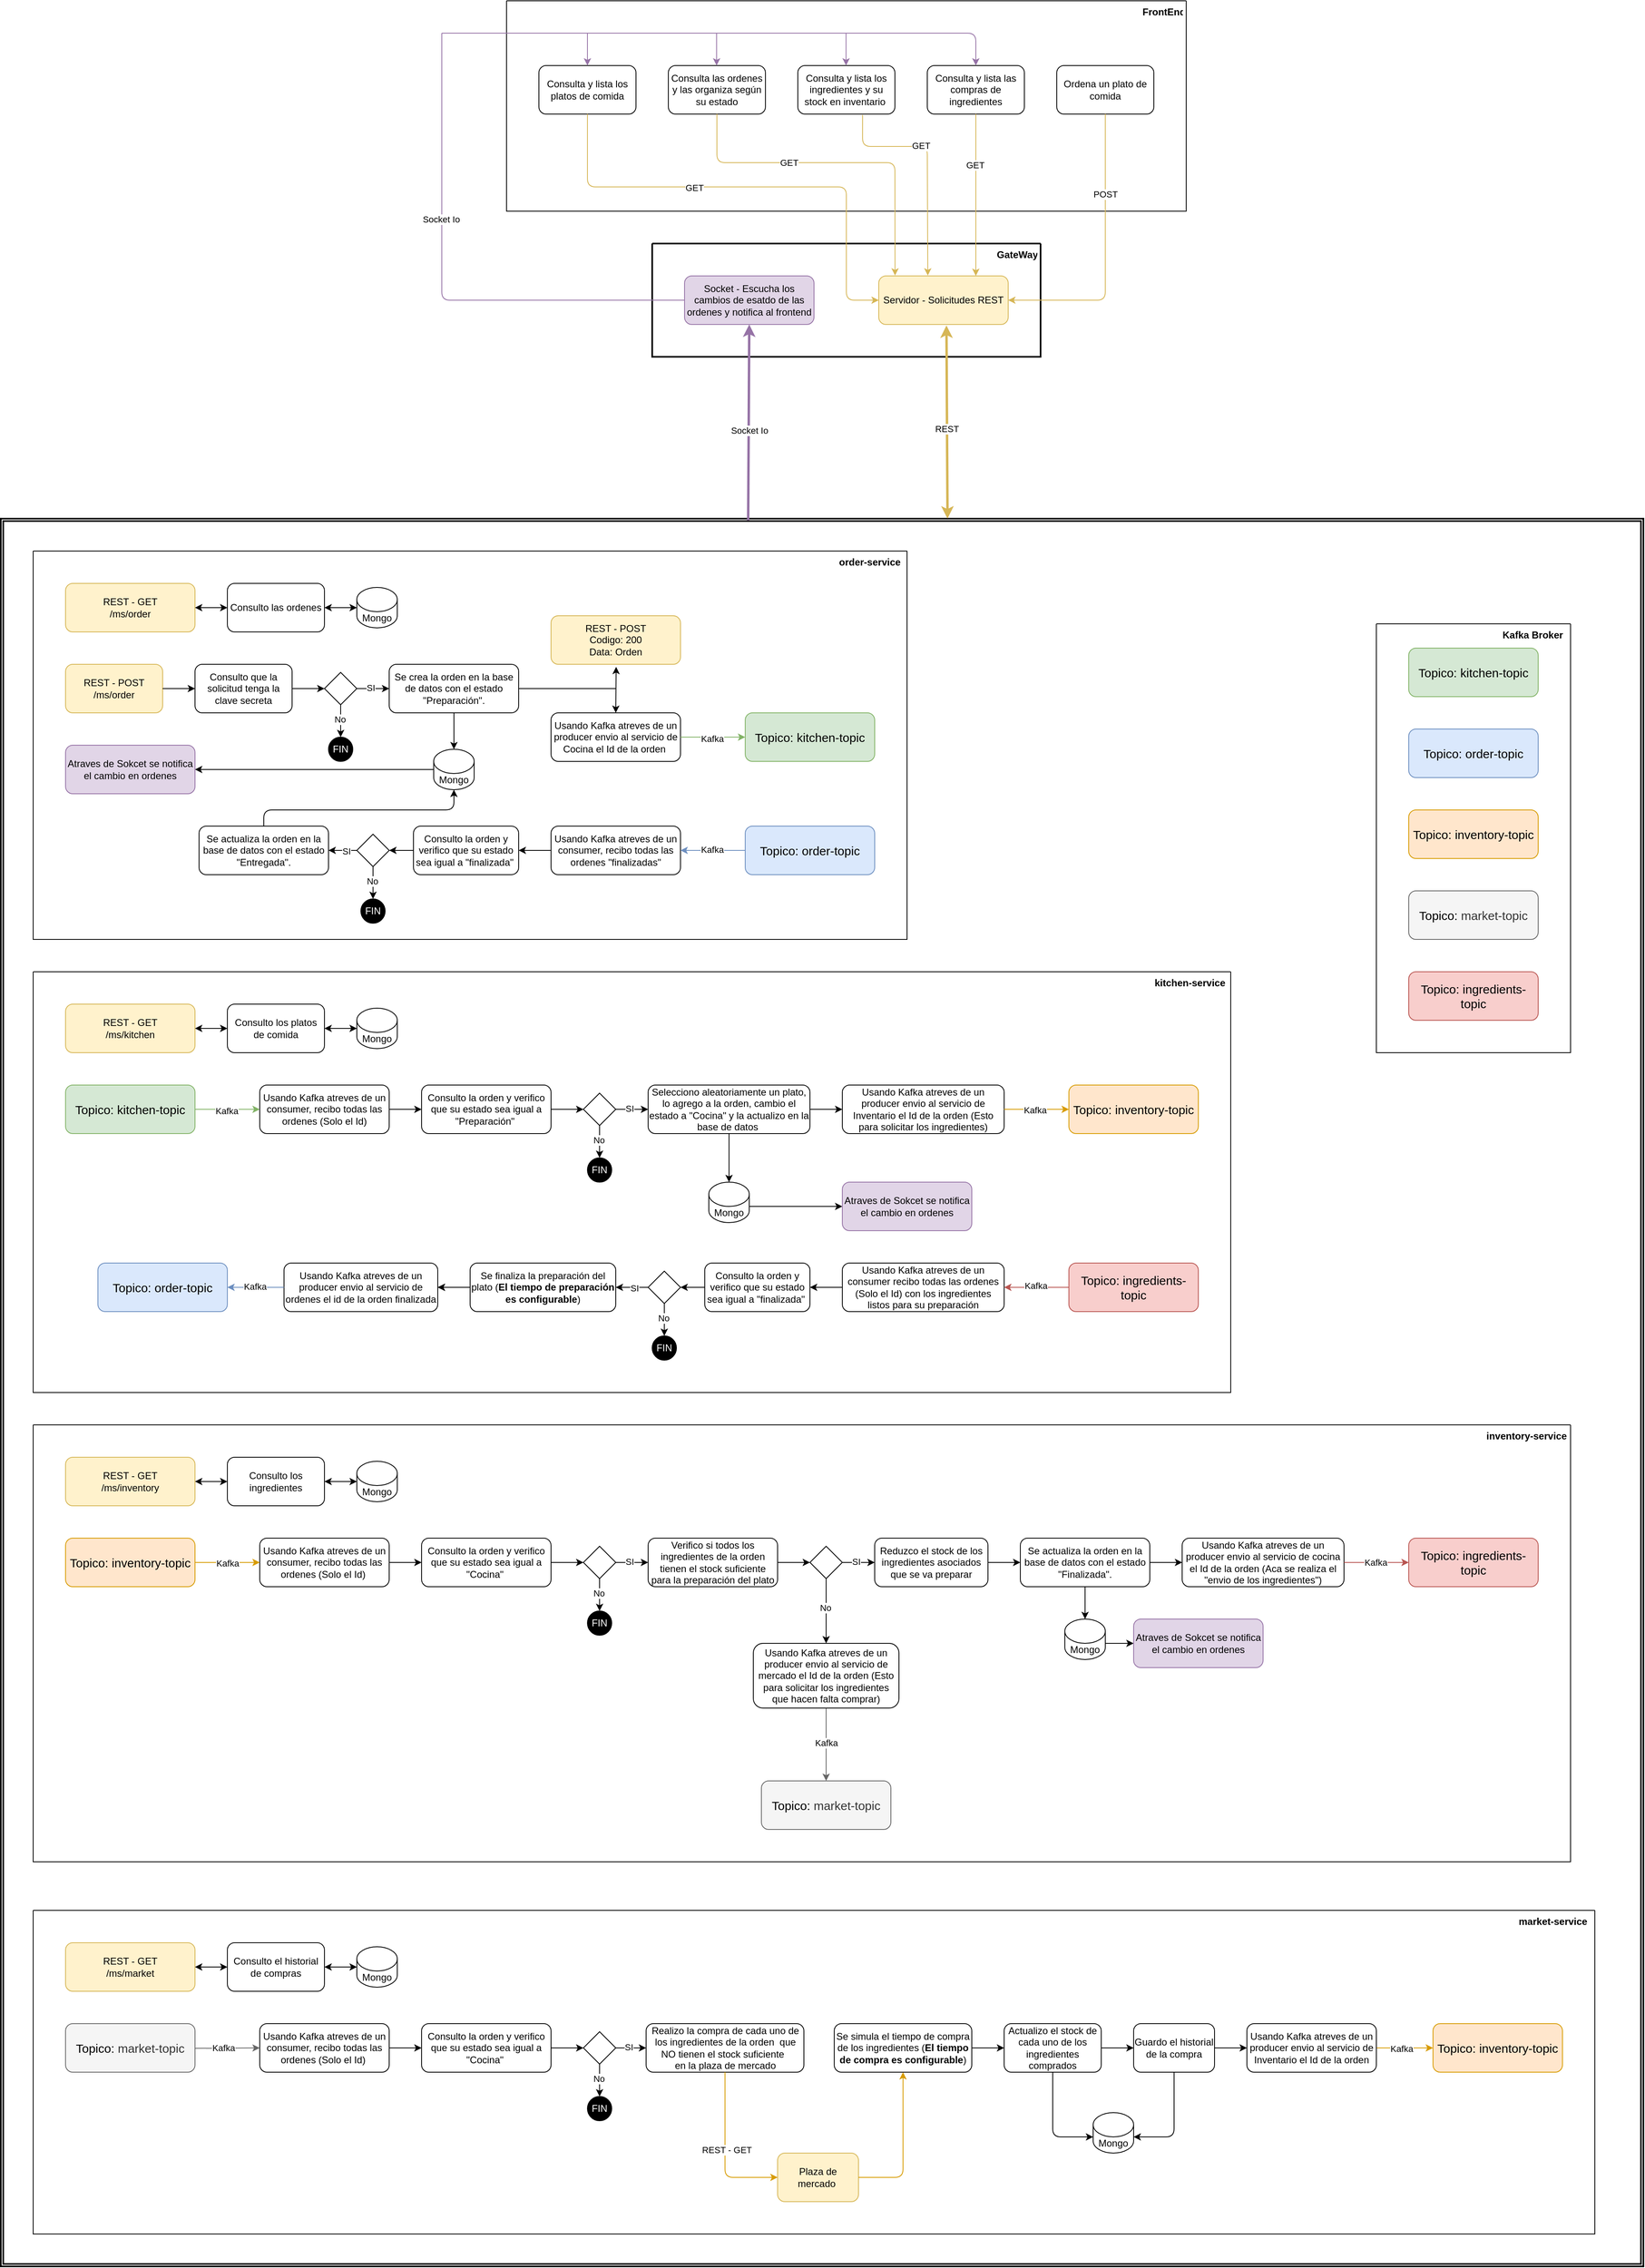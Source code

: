 <mxfile>
    <diagram id="7wUOio2GqqiPy2TDtg6h" name="Page-1">
        <mxGraphModel dx="3996" dy="4384" grid="1" gridSize="10" guides="1" tooltips="1" connect="1" arrows="1" fold="1" page="1" pageScale="1" pageWidth="850" pageHeight="1100" math="0" shadow="0">
            <root>
                <mxCell id="0"/>
                <mxCell id="1" parent="0"/>
                <mxCell id="156" value="" style="swimlane;startSize=0;" parent="1" vertex="1">
                    <mxGeometry x="2000" y="1390" width="1930" height="400" as="geometry"/>
                </mxCell>
                <mxCell id="481" style="edgeStyle=none;html=1;" edge="1" parent="156" source="159" target="156">
                    <mxGeometry relative="1" as="geometry"/>
                </mxCell>
                <mxCell id="159" value="market-service" style="text;strokeColor=none;fillColor=none;align=left;verticalAlign=top;spacingLeft=4;spacingRight=4;overflow=hidden;rotatable=0;points=[[0,0.5],[1,0.5]];portConstraint=eastwest;whiteSpace=wrap;html=1;fontStyle=1" parent="156" vertex="1">
                    <mxGeometry x="1830" width="100" height="30" as="geometry"/>
                </mxCell>
                <mxCell id="157" value="&lt;div style=&quot;&quot;&gt;&lt;span style=&quot;background-color: transparent;&quot;&gt;&lt;font color=&quot;#000000&quot;&gt;Consulto la orden y verifico que su estado sea igual a &quot;Cocina&quot;&amp;nbsp;&lt;/font&gt;&lt;/span&gt;&lt;/div&gt;" style="rounded=1;whiteSpace=wrap;html=1;align=center;" parent="156" vertex="1">
                    <mxGeometry x="480" y="140" width="160" height="60" as="geometry"/>
                </mxCell>
                <mxCell id="158" value="&lt;span style=&quot;color: rgb(0, 0, 0); text-align: left;&quot;&gt;Usando Kafka atreves de un consumer, recibo todas las ordenes (Solo el Id)&amp;nbsp;&lt;/span&gt;" style="rounded=1;whiteSpace=wrap;html=1;" parent="156" vertex="1">
                    <mxGeometry x="280" y="140" width="160" height="60" as="geometry"/>
                </mxCell>
                <mxCell id="160" value="" style="endArrow=classic;html=1;exitX=1;exitY=0.5;exitDx=0;exitDy=0;entryX=0;entryY=0.5;entryDx=0;entryDy=0;" parent="156" source="158" target="157" edge="1">
                    <mxGeometry width="50" height="50" relative="1" as="geometry">
                        <mxPoint x="440.0" y="189.66" as="sourcePoint"/>
                        <mxPoint x="490.0" y="189.66" as="targetPoint"/>
                    </mxGeometry>
                </mxCell>
                <mxCell id="161" value="" style="rhombus;whiteSpace=wrap;html=1;" parent="156" vertex="1">
                    <mxGeometry x="680" y="150" width="40" height="40" as="geometry"/>
                </mxCell>
                <mxCell id="162" value="" style="endArrow=classic;html=1;exitX=1;exitY=0.5;exitDx=0;exitDy=0;" parent="156" source="157" target="161" edge="1">
                    <mxGeometry width="50" height="50" relative="1" as="geometry">
                        <mxPoint x="580" y="200" as="sourcePoint"/>
                        <mxPoint x="630" y="150" as="targetPoint"/>
                    </mxGeometry>
                </mxCell>
                <mxCell id="163" value="FIN" style="ellipse;whiteSpace=wrap;html=1;aspect=fixed;fontColor=#FFFFFF;gradientColor=none;fillColor=#000000;" parent="156" vertex="1">
                    <mxGeometry x="685" y="230" width="30" height="30" as="geometry"/>
                </mxCell>
                <mxCell id="164" value="" style="endArrow=classic;html=1;exitX=0.5;exitY=1;exitDx=0;exitDy=0;entryX=0.5;entryY=0;entryDx=0;entryDy=0;" parent="156" source="161" target="163" edge="1">
                    <mxGeometry width="50" height="50" relative="1" as="geometry">
                        <mxPoint x="580" y="200" as="sourcePoint"/>
                        <mxPoint x="630" y="150" as="targetPoint"/>
                    </mxGeometry>
                </mxCell>
                <mxCell id="165" value="No" style="edgeLabel;html=1;align=center;verticalAlign=middle;resizable=0;points=[];" parent="164" vertex="1" connectable="0">
                    <mxGeometry x="-0.117" y="-1" relative="1" as="geometry">
                        <mxPoint as="offset"/>
                    </mxGeometry>
                </mxCell>
                <mxCell id="167" value="" style="endArrow=classic;html=1;exitX=1;exitY=0.5;exitDx=0;exitDy=0;entryX=0;entryY=0.5;entryDx=0;entryDy=0;" parent="156" source="161" target="179" edge="1">
                    <mxGeometry width="50" height="50" relative="1" as="geometry">
                        <mxPoint x="670" y="290" as="sourcePoint"/>
                        <mxPoint x="760" y="190" as="targetPoint"/>
                    </mxGeometry>
                </mxCell>
                <mxCell id="168" value="SI" style="edgeLabel;html=1;align=center;verticalAlign=middle;resizable=0;points=[];" parent="167" vertex="1" connectable="0">
                    <mxGeometry x="-0.14" y="1" relative="1" as="geometry">
                        <mxPoint as="offset"/>
                    </mxGeometry>
                </mxCell>
                <mxCell id="179" value="&lt;span style=&quot;color: rgb(0, 0, 0);&quot;&gt;Realizo la compra de cada uno de los ingredientes de la orden&amp;nbsp; que NO tienen el stock&amp;nbsp;&lt;/span&gt;&lt;span style=&quot;color: rgb(0, 0, 0);&quot;&gt;suficiente&amp;nbsp;&lt;/span&gt;&lt;span style=&quot;color: rgb(0, 0, 0);&quot;&gt;&amp;nbsp;&lt;/span&gt;&lt;div&gt;&lt;span style=&quot;color: rgb(0, 0, 0);&quot;&gt;&amp;nbsp;en la plaza de mercado&amp;nbsp;&lt;/span&gt;&lt;/div&gt;" style="rounded=1;whiteSpace=wrap;html=1;" parent="156" vertex="1">
                    <mxGeometry x="757.5" y="140" width="195" height="60" as="geometry"/>
                </mxCell>
                <mxCell id="188" value="Actualizo el stock de cada uno de los ingredientes comprados" style="rounded=1;whiteSpace=wrap;html=1;" parent="156" vertex="1">
                    <mxGeometry x="1200" y="140" width="120" height="60" as="geometry"/>
                </mxCell>
                <mxCell id="478" style="edgeStyle=none;html=1;entryX=0;entryY=0.5;entryDx=0;entryDy=0;fillColor=#ffe6cc;strokeColor=#d79b00;" parent="156" source="196" target="477" edge="1">
                    <mxGeometry relative="1" as="geometry"/>
                </mxCell>
                <mxCell id="479" value="Kafka" style="edgeLabel;html=1;align=center;verticalAlign=middle;resizable=0;points=[];" parent="478" vertex="1" connectable="0">
                    <mxGeometry x="-0.122" y="-1" relative="1" as="geometry">
                        <mxPoint as="offset"/>
                    </mxGeometry>
                </mxCell>
                <mxCell id="196" value="&lt;div style=&quot;&quot;&gt;&lt;span style=&quot;background-color: transparent;&quot;&gt;&lt;font color=&quot;#000000&quot;&gt;Usando Kafka atreves de un producer envio al servicio de Inventario el Id de la orden&lt;/font&gt;&lt;/span&gt;&lt;/div&gt;" style="rounded=1;whiteSpace=wrap;html=1;align=center;" parent="156" vertex="1">
                    <mxGeometry x="1500" y="140" width="160" height="60" as="geometry"/>
                </mxCell>
                <mxCell id="217" value="Guardo el historial de la compra" style="rounded=1;whiteSpace=wrap;html=1;" parent="156" vertex="1">
                    <mxGeometry x="1360" y="140" width="100" height="60" as="geometry"/>
                </mxCell>
                <mxCell id="218" value="" style="endArrow=classic;html=1;exitX=1;exitY=0.5;exitDx=0;exitDy=0;entryX=0;entryY=0.5;entryDx=0;entryDy=0;" parent="156" source="188" target="217" edge="1">
                    <mxGeometry width="50" height="50" relative="1" as="geometry">
                        <mxPoint x="1250" y="250" as="sourcePoint"/>
                        <mxPoint x="1300" y="200" as="targetPoint"/>
                    </mxGeometry>
                </mxCell>
                <mxCell id="219" value="" style="endArrow=classic;html=1;exitX=1;exitY=0.5;exitDx=0;exitDy=0;entryX=0;entryY=0.5;entryDx=0;entryDy=0;" parent="156" source="217" target="196" edge="1">
                    <mxGeometry width="50" height="50" relative="1" as="geometry">
                        <mxPoint x="1250" y="250" as="sourcePoint"/>
                        <mxPoint x="1300" y="200" as="targetPoint"/>
                    </mxGeometry>
                </mxCell>
                <mxCell id="185" value="Plaza de mercado&amp;nbsp;" style="rounded=1;whiteSpace=wrap;html=1;fillColor=#fff2cc;strokeColor=#d6b656;" parent="156" vertex="1">
                    <mxGeometry x="920" y="300" width="100" height="60" as="geometry"/>
                </mxCell>
                <mxCell id="186" value="" style="endArrow=classic;html=1;exitX=0.5;exitY=1;exitDx=0;exitDy=0;entryX=0;entryY=0.5;entryDx=0;entryDy=0;fillColor=#ffe6cc;strokeColor=#d79b00;" parent="156" source="179" target="185" edge="1">
                    <mxGeometry width="50" height="50" relative="1" as="geometry">
                        <mxPoint x="980" y="370" as="sourcePoint"/>
                        <mxPoint x="1030" y="320" as="targetPoint"/>
                        <Array as="points">
                            <mxPoint x="855" y="330"/>
                        </Array>
                    </mxGeometry>
                </mxCell>
                <mxCell id="187" value="REST - GET" style="edgeLabel;html=1;align=center;verticalAlign=middle;resizable=0;points=[];" parent="186" vertex="1" connectable="0">
                    <mxGeometry x="-0.02" y="2" relative="1" as="geometry">
                        <mxPoint as="offset"/>
                    </mxGeometry>
                </mxCell>
                <mxCell id="189" value="" style="endArrow=classic;html=1;exitX=1;exitY=0.5;exitDx=0;exitDy=0;fillColor=#ffe6cc;strokeColor=#d79b00;entryX=0.5;entryY=1;entryDx=0;entryDy=0;" parent="156" source="185" target="472" edge="1">
                    <mxGeometry width="50" height="50" relative="1" as="geometry">
                        <mxPoint x="780" y="280" as="sourcePoint"/>
                        <mxPoint x="1070" y="220" as="targetPoint"/>
                        <Array as="points">
                            <mxPoint x="1075" y="330"/>
                        </Array>
                    </mxGeometry>
                </mxCell>
                <mxCell id="463" value="&lt;span style=&quot;color: rgb(0, 0, 0); text-align: left;&quot;&gt;REST - GET&lt;/span&gt;&lt;div&gt;&lt;span style=&quot;color: rgb(0, 0, 0); text-align: left;&quot;&gt;/ms/market&lt;/span&gt;&lt;/div&gt;" style="rounded=1;whiteSpace=wrap;html=1;fillColor=#fff2cc;strokeColor=#d6b656;" parent="156" vertex="1">
                    <mxGeometry x="40" y="40" width="160" height="60" as="geometry"/>
                </mxCell>
                <mxCell id="464" value="&lt;div style=&quot;&quot;&gt;&lt;span style=&quot;background-color: transparent;&quot;&gt;&lt;font color=&quot;#000000&quot;&gt;Consulto el historial de compras&lt;/font&gt;&lt;/span&gt;&lt;/div&gt;" style="rounded=1;whiteSpace=wrap;html=1;align=center;" parent="156" vertex="1">
                    <mxGeometry x="240" y="40" width="120" height="60" as="geometry"/>
                </mxCell>
                <mxCell id="465" value="Mongo" style="shape=cylinder3;whiteSpace=wrap;html=1;boundedLbl=1;backgroundOutline=1;size=15;" parent="156" vertex="1">
                    <mxGeometry x="400" y="45" width="50" height="50" as="geometry"/>
                </mxCell>
                <mxCell id="466" value="" style="endArrow=classic;startArrow=classic;html=1;exitX=1;exitY=0.5;exitDx=0;exitDy=0;entryX=0;entryY=0.5;entryDx=0;entryDy=0;entryPerimeter=0;" parent="156" source="464" target="465" edge="1">
                    <mxGeometry width="50" height="50" relative="1" as="geometry">
                        <mxPoint x="410" y="80" as="sourcePoint"/>
                        <mxPoint x="460" y="30" as="targetPoint"/>
                    </mxGeometry>
                </mxCell>
                <mxCell id="467" value="" style="endArrow=classic;startArrow=classic;html=1;exitX=1;exitY=0.5;exitDx=0;exitDy=0;entryX=0;entryY=0.5;entryDx=0;entryDy=0;" parent="156" source="463" target="464" edge="1">
                    <mxGeometry width="50" height="50" relative="1" as="geometry">
                        <mxPoint x="410" y="80" as="sourcePoint"/>
                        <mxPoint x="460" y="30" as="targetPoint"/>
                    </mxGeometry>
                </mxCell>
                <mxCell id="469" style="edgeStyle=none;html=1;entryX=0;entryY=0.5;entryDx=0;entryDy=0;fillColor=#f5f5f5;strokeColor=#666666;exitX=0.989;exitY=0.509;exitDx=0;exitDy=0;exitPerimeter=0;" parent="156" source="480" target="158" edge="1">
                    <mxGeometry relative="1" as="geometry">
                        <mxPoint x="200" y="170" as="sourcePoint"/>
                    </mxGeometry>
                </mxCell>
                <mxCell id="471" value="Kafka" style="edgeLabel;html=1;align=center;verticalAlign=middle;resizable=0;points=[];" parent="469" vertex="1" connectable="0">
                    <mxGeometry x="-0.11" y="1" relative="1" as="geometry">
                        <mxPoint as="offset"/>
                    </mxGeometry>
                </mxCell>
                <mxCell id="473" style="edgeStyle=none;html=1;entryX=0;entryY=0.5;entryDx=0;entryDy=0;" parent="156" source="472" target="188" edge="1">
                    <mxGeometry relative="1" as="geometry"/>
                </mxCell>
                <mxCell id="472" value="&lt;div style=&quot;&quot;&gt;&lt;font color=&quot;#000000&quot;&gt;Se simula el tiempo de compra de los ingredientes (&lt;b&gt;El tiempo de compra es configurable&lt;/b&gt;)&lt;/font&gt;&lt;/div&gt;" style="rounded=1;whiteSpace=wrap;html=1;align=center;" parent="156" vertex="1">
                    <mxGeometry x="990" y="140" width="170" height="60" as="geometry"/>
                </mxCell>
                <mxCell id="474" value="Mongo" style="shape=cylinder3;whiteSpace=wrap;html=1;boundedLbl=1;backgroundOutline=1;size=15;" parent="156" vertex="1">
                    <mxGeometry x="1310" y="250" width="50" height="50" as="geometry"/>
                </mxCell>
                <mxCell id="475" value="" style="endArrow=classic;html=1;exitX=0.5;exitY=1;exitDx=0;exitDy=0;entryX=0;entryY=0;entryDx=0;entryDy=30;entryPerimeter=0;" parent="156" source="188" target="474" edge="1">
                    <mxGeometry width="50" height="50" relative="1" as="geometry">
                        <mxPoint x="1260" y="210" as="sourcePoint"/>
                        <mxPoint x="1070" y="180" as="targetPoint"/>
                        <Array as="points">
                            <mxPoint x="1260" y="280"/>
                        </Array>
                    </mxGeometry>
                </mxCell>
                <mxCell id="476" value="" style="endArrow=classic;html=1;exitX=0.5;exitY=1;exitDx=0;exitDy=0;entryX=1;entryY=0;entryDx=0;entryDy=30;entryPerimeter=0;" parent="156" source="217" target="474" edge="1">
                    <mxGeometry width="50" height="50" relative="1" as="geometry">
                        <mxPoint x="1210" y="170" as="sourcePoint"/>
                        <mxPoint x="1260" y="120" as="targetPoint"/>
                        <Array as="points">
                            <mxPoint x="1410" y="280"/>
                        </Array>
                    </mxGeometry>
                </mxCell>
                <mxCell id="477" value="&lt;span style=&quot;color: rgb(0, 0, 0); text-align: left;&quot;&gt;Topico:&amp;nbsp;&lt;/span&gt;&lt;span style=&quot;color: rgb(0, 0, 0); text-align: left;&quot;&gt;inventory-topic&lt;/span&gt;" style="rounded=1;whiteSpace=wrap;html=1;strokeWidth=1;fontSize=15;fillColor=#ffe6cc;strokeColor=#d79b00;" parent="156" vertex="1">
                    <mxGeometry x="1730" y="140" width="160" height="60" as="geometry"/>
                </mxCell>
                <mxCell id="480" value="&lt;span style=&quot;color: rgb(0, 0, 0); text-align: left;&quot;&gt;Topico:&amp;nbsp;&lt;/span&gt;&lt;span style=&quot;text-align: left; background-color: transparent;&quot;&gt;market-topic&lt;/span&gt;" style="rounded=1;whiteSpace=wrap;html=1;strokeWidth=1;fontSize=15;fillColor=#f5f5f5;strokeColor=#666666;fontColor=#333333;" parent="156" vertex="1">
                    <mxGeometry x="40" y="140" width="160" height="60" as="geometry"/>
                </mxCell>
                <mxCell id="220" value="" style="swimlane;startSize=0;" parent="1" vertex="1">
                    <mxGeometry x="2585" y="-970" width="840" height="260" as="geometry"/>
                </mxCell>
                <mxCell id="227" value="&lt;b&gt;FrontEnd&lt;/b&gt;" style="text;strokeColor=none;fillColor=none;align=left;verticalAlign=top;spacingLeft=4;spacingRight=4;overflow=hidden;rotatable=0;points=[[0,0.5],[1,0.5]];portConstraint=eastwest;whiteSpace=wrap;html=1;" parent="220" vertex="1">
                    <mxGeometry x="780" width="60" height="30" as="geometry"/>
                </mxCell>
                <mxCell id="228" value="Consulta y lista los platos de comida" style="rounded=1;whiteSpace=wrap;html=1;" parent="220" vertex="1">
                    <mxGeometry x="40" y="80" width="120" height="60" as="geometry"/>
                </mxCell>
                <mxCell id="229" value="Consulta las ordenes y las organiza según su estado" style="rounded=1;whiteSpace=wrap;html=1;" parent="220" vertex="1">
                    <mxGeometry x="200" y="80" width="120" height="60" as="geometry"/>
                </mxCell>
                <mxCell id="230" value="Consulta y lista los ingredientes y su stock en inventario&amp;nbsp;" style="rounded=1;whiteSpace=wrap;html=1;" parent="220" vertex="1">
                    <mxGeometry x="360" y="80" width="120" height="60" as="geometry"/>
                </mxCell>
                <mxCell id="231" value="Consulta y lista las compras de ingredientes" style="rounded=1;whiteSpace=wrap;html=1;" parent="220" vertex="1">
                    <mxGeometry x="520" y="80" width="120" height="60" as="geometry"/>
                </mxCell>
                <mxCell id="251" value="" style="endArrow=classic;html=1;entryX=0.5;entryY=0;entryDx=0;entryDy=0;fillColor=#e1d5e7;strokeColor=#9673a6;" parent="220" target="228" edge="1">
                    <mxGeometry width="50" height="50" relative="1" as="geometry">
                        <mxPoint x="100" y="40" as="sourcePoint"/>
                        <mxPoint x="420" y="150" as="targetPoint"/>
                    </mxGeometry>
                </mxCell>
                <mxCell id="252" value="" style="endArrow=classic;html=1;entryX=0.5;entryY=0;entryDx=0;entryDy=0;fillColor=#e1d5e7;strokeColor=#9673a6;" parent="220" edge="1">
                    <mxGeometry width="50" height="50" relative="1" as="geometry">
                        <mxPoint x="259.63" y="40" as="sourcePoint"/>
                        <mxPoint x="259.63" y="80" as="targetPoint"/>
                    </mxGeometry>
                </mxCell>
                <mxCell id="253" value="" style="endArrow=classic;html=1;entryX=0.5;entryY=0;entryDx=0;entryDy=0;fillColor=#e1d5e7;strokeColor=#9673a6;" parent="220" edge="1">
                    <mxGeometry width="50" height="50" relative="1" as="geometry">
                        <mxPoint x="419.63" y="40" as="sourcePoint"/>
                        <mxPoint x="419.63" y="80" as="targetPoint"/>
                    </mxGeometry>
                </mxCell>
                <mxCell id="264" value="&lt;span style=&quot;color: rgb(0, 0, 0);&quot;&gt;Ordena un plato de comida&lt;/span&gt;" style="rounded=1;whiteSpace=wrap;html=1;" parent="220" vertex="1">
                    <mxGeometry x="680" y="80" width="120" height="60" as="geometry"/>
                </mxCell>
                <mxCell id="238" value="" style="swimlane;startSize=0;fillColor=#fff2cc;strokeColor=#000000;strokeWidth=2;" parent="1" vertex="1">
                    <mxGeometry x="2765" y="-670" width="480" height="140" as="geometry"/>
                </mxCell>
                <mxCell id="239" value="&lt;b&gt;GateWay&lt;/b&gt;" style="text;strokeColor=none;fillColor=none;align=left;verticalAlign=top;spacingLeft=4;spacingRight=4;overflow=hidden;rotatable=0;points=[[0,0.5],[1,0.5]];portConstraint=eastwest;whiteSpace=wrap;html=1;" parent="238" vertex="1">
                    <mxGeometry x="420" width="60" height="30" as="geometry"/>
                </mxCell>
                <mxCell id="244" value="Socket - Escucha los cambios de esatdo de las ordenes y notifica al frontend" style="rounded=1;whiteSpace=wrap;html=1;fillColor=#e1d5e7;strokeColor=#9673a6;" parent="238" vertex="1">
                    <mxGeometry x="40" y="40" width="160" height="60" as="geometry"/>
                </mxCell>
                <mxCell id="254" value="Servidor - Solicitudes REST" style="rounded=1;whiteSpace=wrap;html=1;fillColor=#fff2cc;strokeColor=#d6b656;" parent="238" vertex="1">
                    <mxGeometry x="280" y="40" width="160" height="60" as="geometry"/>
                </mxCell>
                <mxCell id="247" value="" style="endArrow=none;html=1;exitX=0;exitY=0.5;exitDx=0;exitDy=0;fillColor=#e1d5e7;strokeColor=#9673a6;" parent="1" source="244" edge="1">
                    <mxGeometry width="50" height="50" relative="1" as="geometry">
                        <mxPoint x="2955" y="-680" as="sourcePoint"/>
                        <mxPoint x="2505" y="-930" as="targetPoint"/>
                        <Array as="points">
                            <mxPoint x="2505" y="-600"/>
                        </Array>
                    </mxGeometry>
                </mxCell>
                <mxCell id="250" value="&lt;span style=&quot;color: rgb(0, 0, 0);&quot;&gt;Socket Io&lt;/span&gt;" style="edgeLabel;html=1;align=center;verticalAlign=middle;resizable=0;points=[];" parent="247" vertex="1" connectable="0">
                    <mxGeometry x="0.27" y="1" relative="1" as="geometry">
                        <mxPoint as="offset"/>
                    </mxGeometry>
                </mxCell>
                <mxCell id="249" value="" style="endArrow=classic;html=1;entryX=0.5;entryY=0;entryDx=0;entryDy=0;fillColor=#e1d5e7;strokeColor=#9673a6;" parent="1" target="231" edge="1">
                    <mxGeometry width="50" height="50" relative="1" as="geometry">
                        <mxPoint x="2505" y="-930" as="sourcePoint"/>
                        <mxPoint x="3005" y="-730" as="targetPoint"/>
                        <Array as="points">
                            <mxPoint x="3165" y="-930"/>
                        </Array>
                    </mxGeometry>
                </mxCell>
                <mxCell id="255" value="" style="endArrow=classic;html=1;exitX=0.5;exitY=1;exitDx=0;exitDy=0;entryX=0;entryY=0.5;entryDx=0;entryDy=0;fillColor=#fff2cc;strokeColor=#d6b656;" parent="1" source="228" target="254" edge="1">
                    <mxGeometry width="50" height="50" relative="1" as="geometry">
                        <mxPoint x="3045" y="-650" as="sourcePoint"/>
                        <mxPoint x="3095" y="-700" as="targetPoint"/>
                        <Array as="points">
                            <mxPoint x="2685" y="-740"/>
                            <mxPoint x="2855" y="-740"/>
                            <mxPoint x="3005" y="-740"/>
                            <mxPoint x="3005" y="-690"/>
                            <mxPoint x="3005" y="-600"/>
                        </Array>
                    </mxGeometry>
                </mxCell>
                <mxCell id="259" value="GET" style="edgeLabel;html=1;align=center;verticalAlign=middle;resizable=0;points=[];" parent="255" vertex="1" connectable="0">
                    <mxGeometry x="-0.247" y="-1" relative="1" as="geometry">
                        <mxPoint as="offset"/>
                    </mxGeometry>
                </mxCell>
                <mxCell id="256" value="" style="endArrow=classic;html=1;exitX=0.5;exitY=1;exitDx=0;exitDy=0;entryX=0.126;entryY=-0.008;entryDx=0;entryDy=0;entryPerimeter=0;fillColor=#fff2cc;strokeColor=#d6b656;" parent="1" source="229" target="254" edge="1">
                    <mxGeometry width="50" height="50" relative="1" as="geometry">
                        <mxPoint x="3045" y="-650" as="sourcePoint"/>
                        <mxPoint x="3065" y="-630" as="targetPoint"/>
                        <Array as="points">
                            <mxPoint x="2845" y="-770"/>
                            <mxPoint x="2925" y="-770"/>
                            <mxPoint x="3065" y="-770"/>
                        </Array>
                    </mxGeometry>
                </mxCell>
                <mxCell id="260" value="GET" style="edgeLabel;html=1;align=center;verticalAlign=middle;resizable=0;points=[];" parent="256" vertex="1" connectable="0">
                    <mxGeometry x="-0.293" relative="1" as="geometry">
                        <mxPoint as="offset"/>
                    </mxGeometry>
                </mxCell>
                <mxCell id="258" value="" style="endArrow=classic;html=1;exitX=0.5;exitY=1;exitDx=0;exitDy=0;entryX=0.75;entryY=0;entryDx=0;entryDy=0;fillColor=#fff2cc;strokeColor=#d6b656;" parent="1" source="231" target="254" edge="1">
                    <mxGeometry width="50" height="50" relative="1" as="geometry">
                        <mxPoint x="3045" y="-650" as="sourcePoint"/>
                        <mxPoint x="3095" y="-700" as="targetPoint"/>
                        <Array as="points">
                            <mxPoint x="3165" y="-790"/>
                            <mxPoint x="3165" y="-720"/>
                        </Array>
                    </mxGeometry>
                </mxCell>
                <mxCell id="262" value="GET" style="edgeLabel;html=1;align=center;verticalAlign=middle;resizable=0;points=[];" parent="258" vertex="1" connectable="0">
                    <mxGeometry x="-0.368" y="-1" relative="1" as="geometry">
                        <mxPoint as="offset"/>
                    </mxGeometry>
                </mxCell>
                <mxCell id="265" value="" style="endArrow=classic;html=1;exitX=0.5;exitY=1;exitDx=0;exitDy=0;entryX=1;entryY=0.5;entryDx=0;entryDy=0;fillColor=#fff2cc;strokeColor=#d6b656;" parent="1" source="264" target="254" edge="1">
                    <mxGeometry width="50" height="50" relative="1" as="geometry">
                        <mxPoint x="3045" y="-650" as="sourcePoint"/>
                        <mxPoint x="3095" y="-700" as="targetPoint"/>
                        <Array as="points">
                            <mxPoint x="3325" y="-600"/>
                        </Array>
                    </mxGeometry>
                </mxCell>
                <mxCell id="266" value="POST" style="edgeLabel;html=1;align=center;verticalAlign=middle;resizable=0;points=[];" parent="265" vertex="1" connectable="0">
                    <mxGeometry x="-0.437" relative="1" as="geometry">
                        <mxPoint as="offset"/>
                    </mxGeometry>
                </mxCell>
                <mxCell id="257" value="" style="endArrow=classic;html=1;exitX=0.667;exitY=1.019;exitDx=0;exitDy=0;entryX=0.379;entryY=-0.008;entryDx=0;entryDy=0;exitPerimeter=0;entryPerimeter=0;fillColor=#fff2cc;strokeColor=#d6b656;" parent="1" source="230" target="254" edge="1">
                    <mxGeometry width="50" height="50" relative="1" as="geometry">
                        <mxPoint x="3025" y="-825.74" as="sourcePoint"/>
                        <mxPoint x="3025.16" y="-630" as="targetPoint"/>
                        <Array as="points">
                            <mxPoint x="3025" y="-790"/>
                            <mxPoint x="3105" y="-790"/>
                        </Array>
                    </mxGeometry>
                </mxCell>
                <mxCell id="261" value="GET" style="edgeLabel;html=1;align=center;verticalAlign=middle;resizable=0;points=[];" parent="257" vertex="1" connectable="0">
                    <mxGeometry x="-0.204" y="1" relative="1" as="geometry">
                        <mxPoint as="offset"/>
                    </mxGeometry>
                </mxCell>
                <mxCell id="267" value="" style="swimlane;startSize=0;" parent="1" vertex="1">
                    <mxGeometry x="2000" y="-290" width="1080" height="480" as="geometry"/>
                </mxCell>
                <mxCell id="272" value="&lt;span style=&quot;color: rgb(0, 0, 0); text-align: left;&quot;&gt;REST - GET&lt;/span&gt;&lt;div&gt;&lt;span style=&quot;color: rgb(0, 0, 0); text-align: left;&quot;&gt;/ms/order&lt;/span&gt;&lt;/div&gt;" style="rounded=1;whiteSpace=wrap;html=1;fillColor=#fff2cc;strokeColor=#d6b656;" parent="267" vertex="1">
                    <mxGeometry x="40" y="40" width="160" height="60" as="geometry"/>
                </mxCell>
                <mxCell id="274" value="&lt;b&gt;order-service&lt;/b&gt;" style="text;strokeColor=none;fillColor=none;align=left;verticalAlign=top;spacingLeft=4;spacingRight=4;overflow=hidden;rotatable=0;points=[[0,0.5],[1,0.5]];portConstraint=eastwest;whiteSpace=wrap;html=1;" parent="267" vertex="1">
                    <mxGeometry x="990" width="90" height="30" as="geometry"/>
                </mxCell>
                <mxCell id="295" value="REST - POST&lt;div&gt;/ms/order&lt;/div&gt;" style="rounded=1;whiteSpace=wrap;html=1;fillColor=#fff2cc;strokeColor=#d6b656;" parent="267" vertex="1">
                    <mxGeometry x="40" y="140" width="120" height="60" as="geometry"/>
                </mxCell>
                <mxCell id="298" value="&lt;div style=&quot;&quot;&gt;&lt;span style=&quot;background-color: transparent;&quot;&gt;&lt;font color=&quot;#000000&quot;&gt;Consulto que la solicitud tenga la clave secreta&lt;/font&gt;&lt;/span&gt;&lt;/div&gt;" style="rounded=1;whiteSpace=wrap;html=1;align=center;" parent="267" vertex="1">
                    <mxGeometry x="200" y="140" width="120" height="60" as="geometry"/>
                </mxCell>
                <mxCell id="299" value="" style="rhombus;whiteSpace=wrap;html=1;" parent="267" vertex="1">
                    <mxGeometry x="360" y="150" width="40" height="40" as="geometry"/>
                </mxCell>
                <mxCell id="300" value="" style="endArrow=classic;html=1;exitX=1;exitY=0.5;exitDx=0;exitDy=0;" parent="267" source="298" target="299" edge="1">
                    <mxGeometry width="50" height="50" relative="1" as="geometry">
                        <mxPoint x="250" y="180" as="sourcePoint"/>
                        <mxPoint x="300" y="130" as="targetPoint"/>
                    </mxGeometry>
                </mxCell>
                <mxCell id="301" value="FIN" style="ellipse;whiteSpace=wrap;html=1;aspect=fixed;fontColor=#FFFFFF;gradientColor=none;fillColor=#000000;" parent="267" vertex="1">
                    <mxGeometry x="365" y="230" width="30" height="30" as="geometry"/>
                </mxCell>
                <mxCell id="302" value="" style="endArrow=classic;html=1;exitX=0.5;exitY=1;exitDx=0;exitDy=0;entryX=0.5;entryY=0;entryDx=0;entryDy=0;" parent="267" source="299" target="301" edge="1">
                    <mxGeometry width="50" height="50" relative="1" as="geometry">
                        <mxPoint x="260" y="180" as="sourcePoint"/>
                        <mxPoint x="380" y="240" as="targetPoint"/>
                    </mxGeometry>
                </mxCell>
                <mxCell id="303" value="No" style="edgeLabel;html=1;align=center;verticalAlign=middle;resizable=0;points=[];" parent="302" vertex="1" connectable="0">
                    <mxGeometry x="-0.117" y="-1" relative="1" as="geometry">
                        <mxPoint as="offset"/>
                    </mxGeometry>
                </mxCell>
                <mxCell id="304" value="" style="endArrow=classic;html=1;exitX=1;exitY=0.5;exitDx=0;exitDy=0;entryX=0;entryY=0.5;entryDx=0;entryDy=0;" parent="267" source="299" edge="1">
                    <mxGeometry width="50" height="50" relative="1" as="geometry">
                        <mxPoint x="350" y="270" as="sourcePoint"/>
                        <mxPoint x="440" y="170" as="targetPoint"/>
                    </mxGeometry>
                </mxCell>
                <mxCell id="305" value="SI" style="edgeLabel;html=1;align=center;verticalAlign=middle;resizable=0;points=[];" parent="304" vertex="1" connectable="0">
                    <mxGeometry x="-0.14" y="1" relative="1" as="geometry">
                        <mxPoint as="offset"/>
                    </mxGeometry>
                </mxCell>
                <mxCell id="306" value="" style="endArrow=classic;html=1;exitX=1;exitY=0.5;exitDx=0;exitDy=0;entryX=0;entryY=0.5;entryDx=0;entryDy=0;" parent="267" source="295" target="298" edge="1">
                    <mxGeometry width="50" height="50" relative="1" as="geometry">
                        <mxPoint x="460" y="220" as="sourcePoint"/>
                        <mxPoint x="510" y="170" as="targetPoint"/>
                    </mxGeometry>
                </mxCell>
                <mxCell id="308" value="&lt;span style=&quot;color: rgb(0, 0, 0); text-align: left;&quot;&gt;Se crea la orden en la base de datos con el estado &quot;Preparación&quot;.&lt;/span&gt;" style="rounded=1;whiteSpace=wrap;html=1;" parent="267" vertex="1">
                    <mxGeometry x="440" y="140" width="160" height="60" as="geometry"/>
                </mxCell>
                <mxCell id="343" style="edgeStyle=none;html=1;entryX=1;entryY=0.5;entryDx=0;entryDy=0;" parent="267" source="309" target="314" edge="1">
                    <mxGeometry relative="1" as="geometry"/>
                </mxCell>
                <mxCell id="309" value="Mongo" style="shape=cylinder3;whiteSpace=wrap;html=1;boundedLbl=1;backgroundOutline=1;size=15;" parent="267" vertex="1">
                    <mxGeometry x="495" y="245" width="50" height="50" as="geometry"/>
                </mxCell>
                <mxCell id="310" style="edgeStyle=none;html=1;entryX=0.5;entryY=0;entryDx=0;entryDy=0;entryPerimeter=0;" parent="267" source="308" target="309" edge="1">
                    <mxGeometry relative="1" as="geometry"/>
                </mxCell>
                <mxCell id="311" value="&lt;div style=&quot;&quot;&gt;&lt;span style=&quot;background-color: transparent;&quot;&gt;&lt;font color=&quot;#000000&quot;&gt;Usando Kafka atreves de un producer envio al servicio de Cocina el Id de la orden&amp;nbsp;&lt;/font&gt;&lt;/span&gt;&lt;/div&gt;" style="rounded=1;whiteSpace=wrap;html=1;align=center;" parent="267" vertex="1">
                    <mxGeometry x="640" y="200" width="160" height="60" as="geometry"/>
                </mxCell>
                <mxCell id="312" value="&lt;div style=&quot;&quot;&gt;&lt;span style=&quot;background-color: transparent;&quot;&gt;&lt;font color=&quot;#000000&quot;&gt;REST - POST&lt;/font&gt;&lt;/span&gt;&lt;/div&gt;&lt;div style=&quot;&quot;&gt;&lt;font color=&quot;#000000&quot;&gt;Codigo: 200&lt;/font&gt;&lt;/div&gt;&lt;div style=&quot;&quot;&gt;Data: Orden&lt;/div&gt;" style="rounded=1;whiteSpace=wrap;html=1;align=center;fillColor=#fff2cc;strokeColor=#d6b656;" parent="267" vertex="1">
                    <mxGeometry x="640" y="80" width="160" height="60" as="geometry"/>
                </mxCell>
                <mxCell id="314" value="&lt;div style=&quot;&quot;&gt;&lt;font color=&quot;#000000&quot;&gt;Atraves de Sokcet se notifica el cambio en ordenes&lt;/font&gt;&lt;/div&gt;" style="rounded=1;whiteSpace=wrap;html=1;align=center;fillColor=#e1d5e7;strokeColor=#9673a6;" parent="267" vertex="1">
                    <mxGeometry x="40" y="240" width="160" height="60" as="geometry"/>
                </mxCell>
                <mxCell id="319" value="" style="endArrow=none;html=1;exitX=1;exitY=0.5;exitDx=0;exitDy=0;" parent="267" source="308" edge="1">
                    <mxGeometry width="50" height="50" relative="1" as="geometry">
                        <mxPoint x="620" y="260" as="sourcePoint"/>
                        <mxPoint x="720" y="170" as="targetPoint"/>
                    </mxGeometry>
                </mxCell>
                <mxCell id="322" value="" style="endArrow=classic;startArrow=classic;html=1;entryX=0.503;entryY=1.053;entryDx=0;entryDy=0;entryPerimeter=0;exitX=0.5;exitY=0;exitDx=0;exitDy=0;" parent="267" source="311" target="312" edge="1">
                    <mxGeometry width="50" height="50" relative="1" as="geometry">
                        <mxPoint x="650" y="230" as="sourcePoint"/>
                        <mxPoint x="700" y="180" as="targetPoint"/>
                    </mxGeometry>
                </mxCell>
                <mxCell id="325" value="&lt;span style=&quot;text-align: left;&quot;&gt;&lt;font color=&quot;#000000&quot;&gt;Usando Kafka atreves&amp;nbsp;de un consumer, recibo todas las ordenes &quot;finalizadas&quot;&lt;/font&gt;&lt;/span&gt;" style="rounded=1;whiteSpace=wrap;html=1;" parent="267" vertex="1">
                    <mxGeometry x="640" y="340" width="160" height="60" as="geometry"/>
                </mxCell>
                <mxCell id="340" style="edgeStyle=none;html=1;entryX=1;entryY=0.5;entryDx=0;entryDy=0;" parent="267" source="326" target="338" edge="1">
                    <mxGeometry relative="1" as="geometry"/>
                </mxCell>
                <mxCell id="341" value="SI" style="edgeLabel;html=1;align=center;verticalAlign=middle;resizable=0;points=[];" parent="340" vertex="1" connectable="0">
                    <mxGeometry x="-0.262" y="1" relative="1" as="geometry">
                        <mxPoint as="offset"/>
                    </mxGeometry>
                </mxCell>
                <mxCell id="326" value="" style="rhombus;whiteSpace=wrap;html=1;" parent="267" vertex="1">
                    <mxGeometry x="400" y="350" width="40" height="40" as="geometry"/>
                </mxCell>
                <mxCell id="327" value="FIN" style="ellipse;whiteSpace=wrap;html=1;aspect=fixed;fontColor=#FFFFFF;gradientColor=none;fillColor=#000000;" parent="267" vertex="1">
                    <mxGeometry x="405" y="430" width="30" height="30" as="geometry"/>
                </mxCell>
                <mxCell id="328" value="" style="endArrow=classic;html=1;exitX=0.5;exitY=1;exitDx=0;exitDy=0;entryX=0.5;entryY=0;entryDx=0;entryDy=0;" parent="267" source="326" target="327" edge="1">
                    <mxGeometry width="50" height="50" relative="1" as="geometry">
                        <mxPoint x="300" y="380" as="sourcePoint"/>
                        <mxPoint x="420" y="440" as="targetPoint"/>
                    </mxGeometry>
                </mxCell>
                <mxCell id="329" value="No" style="edgeLabel;html=1;align=center;verticalAlign=middle;resizable=0;points=[];" parent="328" vertex="1" connectable="0">
                    <mxGeometry x="-0.117" y="-1" relative="1" as="geometry">
                        <mxPoint as="offset"/>
                    </mxGeometry>
                </mxCell>
                <mxCell id="335" style="edgeStyle=none;html=1;entryX=1;entryY=0.5;entryDx=0;entryDy=0;" parent="267" source="333" target="326" edge="1">
                    <mxGeometry relative="1" as="geometry"/>
                </mxCell>
                <mxCell id="333" value="&lt;span style=&quot;color: rgb(0, 0, 0);&quot;&gt;Consulto la orden y verifico que su estado sea igual a &quot;&lt;/span&gt;&lt;span style=&quot;color: rgb(0, 0, 0);&quot;&gt;finalizada&lt;/span&gt;&lt;span style=&quot;color: rgb(0, 0, 0);&quot;&gt;&quot;&amp;nbsp;&lt;/span&gt;" style="rounded=1;whiteSpace=wrap;html=1;" parent="267" vertex="1">
                    <mxGeometry x="470" y="340" width="130" height="60" as="geometry"/>
                </mxCell>
                <mxCell id="334" value="" style="endArrow=classic;html=1;exitX=0;exitY=0.5;exitDx=0;exitDy=0;entryX=1;entryY=0.5;entryDx=0;entryDy=0;" parent="267" source="325" target="333" edge="1">
                    <mxGeometry width="50" height="50" relative="1" as="geometry">
                        <mxPoint x="770" y="330" as="sourcePoint"/>
                        <mxPoint x="820" y="280" as="targetPoint"/>
                    </mxGeometry>
                </mxCell>
                <mxCell id="338" value="&lt;span style=&quot;color: rgb(0, 0, 0); text-align: left;&quot;&gt;Se actualiza la orden en la base de datos con el estado &quot;Entregada&quot;.&lt;/span&gt;" style="rounded=1;whiteSpace=wrap;html=1;" parent="267" vertex="1">
                    <mxGeometry x="205" y="340" width="160" height="60" as="geometry"/>
                </mxCell>
                <mxCell id="342" value="" style="endArrow=classic;html=1;exitX=0.5;exitY=0;exitDx=0;exitDy=0;entryX=0.5;entryY=1;entryDx=0;entryDy=0;entryPerimeter=0;" parent="267" source="338" target="309" edge="1">
                    <mxGeometry width="50" height="50" relative="1" as="geometry">
                        <mxPoint x="510" y="390" as="sourcePoint"/>
                        <mxPoint x="560" y="340" as="targetPoint"/>
                        <Array as="points">
                            <mxPoint x="285" y="320"/>
                            <mxPoint x="520" y="320"/>
                        </Array>
                    </mxGeometry>
                </mxCell>
                <mxCell id="282" value="&lt;div style=&quot;text-align: left;&quot;&gt;&lt;font color=&quot;#000000&quot;&gt;Topico: kitchen-topic&lt;/font&gt;&lt;/div&gt;" style="rounded=1;whiteSpace=wrap;html=1;strokeWidth=1;fontSize=15;fillColor=#d5e8d4;strokeColor=#82b366;" parent="267" vertex="1">
                    <mxGeometry x="880" y="200" width="160" height="60" as="geometry"/>
                </mxCell>
                <mxCell id="323" value="" style="endArrow=classic;html=1;exitX=1;exitY=0.5;exitDx=0;exitDy=0;entryX=0;entryY=0.5;entryDx=0;entryDy=0;fillColor=#d5e8d4;strokeColor=#82b366;" parent="267" source="311" target="282" edge="1">
                    <mxGeometry width="50" height="50" relative="1" as="geometry">
                        <mxPoint x="750" y="260" as="sourcePoint"/>
                        <mxPoint x="800" y="210" as="targetPoint"/>
                    </mxGeometry>
                </mxCell>
                <mxCell id="324" value="Kafka" style="edgeLabel;html=1;align=center;verticalAlign=middle;resizable=0;points=[];" parent="323" vertex="1" connectable="0">
                    <mxGeometry x="-0.022" y="-2" relative="1" as="geometry">
                        <mxPoint as="offset"/>
                    </mxGeometry>
                </mxCell>
                <mxCell id="278" value="&lt;span style=&quot;color: rgb(0, 0, 0); text-align: left;&quot;&gt;Topico: order-topic&lt;/span&gt;" style="rounded=1;whiteSpace=wrap;html=1;strokeWidth=1;fontSize=15;fillColor=#dae8fc;strokeColor=#6c8ebf;" parent="267" vertex="1">
                    <mxGeometry x="880" y="340" width="160" height="60" as="geometry"/>
                </mxCell>
                <mxCell id="336" value="" style="endArrow=classic;html=1;exitX=0;exitY=0.5;exitDx=0;exitDy=0;entryX=1;entryY=0.5;entryDx=0;entryDy=0;fillColor=#dae8fc;strokeColor=#6c8ebf;" parent="267" source="278" target="325" edge="1">
                    <mxGeometry width="50" height="50" relative="1" as="geometry">
                        <mxPoint x="720" y="180" as="sourcePoint"/>
                        <mxPoint x="770" y="130" as="targetPoint"/>
                    </mxGeometry>
                </mxCell>
                <mxCell id="337" value="Kafka" style="edgeLabel;html=1;align=center;verticalAlign=middle;resizable=0;points=[];" parent="336" vertex="1" connectable="0">
                    <mxGeometry x="0.022" y="-1" relative="1" as="geometry">
                        <mxPoint as="offset"/>
                    </mxGeometry>
                </mxCell>
                <mxCell id="425" value="&lt;div style=&quot;&quot;&gt;&lt;span style=&quot;background-color: transparent;&quot;&gt;&lt;font color=&quot;#000000&quot;&gt;Consulto las ordenes&lt;/font&gt;&lt;/span&gt;&lt;/div&gt;" style="rounded=1;whiteSpace=wrap;html=1;align=center;" parent="267" vertex="1">
                    <mxGeometry x="240" y="40" width="120" height="60" as="geometry"/>
                </mxCell>
                <mxCell id="426" value="Mongo" style="shape=cylinder3;whiteSpace=wrap;html=1;boundedLbl=1;backgroundOutline=1;size=15;" parent="267" vertex="1">
                    <mxGeometry x="400" y="45" width="50" height="50" as="geometry"/>
                </mxCell>
                <mxCell id="428" value="" style="endArrow=classic;startArrow=classic;html=1;exitX=1;exitY=0.5;exitDx=0;exitDy=0;entryX=0;entryY=0.5;entryDx=0;entryDy=0;entryPerimeter=0;" parent="267" source="425" target="426" edge="1">
                    <mxGeometry width="50" height="50" relative="1" as="geometry">
                        <mxPoint x="410" y="80" as="sourcePoint"/>
                        <mxPoint x="460" y="30" as="targetPoint"/>
                    </mxGeometry>
                </mxCell>
                <mxCell id="430" value="" style="endArrow=classic;startArrow=classic;html=1;exitX=1;exitY=0.5;exitDx=0;exitDy=0;entryX=0;entryY=0.5;entryDx=0;entryDy=0;" parent="267" source="272" target="425" edge="1">
                    <mxGeometry width="50" height="50" relative="1" as="geometry">
                        <mxPoint x="410" y="80" as="sourcePoint"/>
                        <mxPoint x="460" y="30" as="targetPoint"/>
                    </mxGeometry>
                </mxCell>
                <mxCell id="277" value="" style="swimlane;startSize=0;" parent="1" vertex="1">
                    <mxGeometry x="3660" y="-200" width="240" height="530" as="geometry"/>
                </mxCell>
                <mxCell id="284" value="&lt;b&gt;Kafka Broker&lt;/b&gt;" style="text;strokeColor=none;fillColor=none;align=left;verticalAlign=top;spacingLeft=4;spacingRight=4;overflow=hidden;rotatable=0;points=[[0,0.5],[1,0.5]];portConstraint=eastwest;whiteSpace=wrap;html=1;" parent="277" vertex="1">
                    <mxGeometry x="150" width="90" height="30" as="geometry"/>
                </mxCell>
                <mxCell id="376" value="&lt;span style=&quot;color: rgb(0, 0, 0); text-align: left;&quot;&gt;Topico: kitchen-topic&lt;/span&gt;" style="rounded=1;whiteSpace=wrap;html=1;strokeWidth=1;fontSize=15;fillColor=#d5e8d4;strokeColor=#82b366;" parent="277" vertex="1">
                    <mxGeometry x="40" y="30" width="160" height="60" as="geometry"/>
                </mxCell>
                <mxCell id="377" value="&lt;span style=&quot;color: rgb(0, 0, 0); text-align: left;&quot;&gt;Topico: order-topic&lt;/span&gt;" style="rounded=1;whiteSpace=wrap;html=1;strokeWidth=1;fontSize=15;fillColor=#dae8fc;strokeColor=#6c8ebf;" parent="277" vertex="1">
                    <mxGeometry x="40" y="130" width="160" height="60" as="geometry"/>
                </mxCell>
                <mxCell id="378" value="&lt;span style=&quot;color: rgb(0, 0, 0); text-align: left;&quot;&gt;Topico:&amp;nbsp;&lt;/span&gt;&lt;span style=&quot;color: rgb(0, 0, 0); text-align: left;&quot;&gt;inventory-topic&lt;/span&gt;" style="rounded=1;whiteSpace=wrap;html=1;strokeWidth=1;fontSize=15;fillColor=#ffe6cc;strokeColor=#d79b00;" parent="277" vertex="1">
                    <mxGeometry x="40" y="230" width="160" height="60" as="geometry"/>
                </mxCell>
                <mxCell id="286" value="&lt;span style=&quot;color: rgb(0, 0, 0); text-align: left;&quot;&gt;Topico:&amp;nbsp;&lt;/span&gt;&lt;span style=&quot;text-align: left; background-color: transparent;&quot;&gt;market-topic&lt;/span&gt;" style="rounded=1;whiteSpace=wrap;html=1;strokeWidth=1;fontSize=15;fillColor=#f5f5f5;strokeColor=#666666;fontColor=#333333;" parent="277" vertex="1">
                    <mxGeometry x="40" y="330" width="160" height="60" as="geometry"/>
                </mxCell>
                <mxCell id="287" value="&lt;span style=&quot;color: rgb(0, 0, 0); text-align: left;&quot;&gt;Topico: ingredients-topic&lt;/span&gt;" style="rounded=1;whiteSpace=wrap;html=1;strokeWidth=1;fontSize=15;fillColor=#f8cecc;strokeColor=#b85450;" parent="277" vertex="1">
                    <mxGeometry x="40" y="430" width="160" height="60" as="geometry"/>
                </mxCell>
                <mxCell id="344" value="" style="swimlane;startSize=0;fillColor=#f8cecc;strokeColor=#000000;" parent="1" vertex="1">
                    <mxGeometry x="2000" y="230" width="1480" height="520" as="geometry"/>
                </mxCell>
                <mxCell id="345" value="&lt;div style=&quot;&quot;&gt;&lt;span style=&quot;background-color: transparent;&quot;&gt;&lt;font color=&quot;#000000&quot;&gt;Consulto la orden y verifico que su estado sea igual a &quot;Preparación&quot;&amp;nbsp;&lt;/font&gt;&lt;/span&gt;&lt;/div&gt;" style="rounded=1;whiteSpace=wrap;html=1;align=center;" parent="344" vertex="1">
                    <mxGeometry x="480" y="140" width="160" height="60" as="geometry"/>
                </mxCell>
                <mxCell id="346" value="&lt;span style=&quot;color: rgb(0, 0, 0); text-align: left;&quot;&gt;Usando Kafka atreves de un consumer, recibo todas las ordenes (Solo el Id)&lt;/span&gt;" style="rounded=1;whiteSpace=wrap;html=1;" parent="344" vertex="1">
                    <mxGeometry x="280" y="140" width="160" height="60" as="geometry"/>
                </mxCell>
                <mxCell id="347" value="&lt;b&gt;kitchen-service&lt;/b&gt;" style="text;strokeColor=none;fillColor=none;align=left;verticalAlign=top;spacingLeft=4;spacingRight=4;overflow=hidden;rotatable=0;points=[[0,0.5],[1,0.5]];portConstraint=eastwest;whiteSpace=wrap;html=1;" parent="344" vertex="1">
                    <mxGeometry x="1380" width="100" height="30" as="geometry"/>
                </mxCell>
                <mxCell id="349" value="" style="rhombus;whiteSpace=wrap;html=1;" parent="344" vertex="1">
                    <mxGeometry x="680" y="150" width="40" height="40" as="geometry"/>
                </mxCell>
                <mxCell id="350" value="" style="endArrow=classic;html=1;exitX=1;exitY=0.5;exitDx=0;exitDy=0;" parent="344" source="345" target="349" edge="1">
                    <mxGeometry width="50" height="50" relative="1" as="geometry">
                        <mxPoint x="610" y="180" as="sourcePoint"/>
                        <mxPoint x="660" y="130" as="targetPoint"/>
                    </mxGeometry>
                </mxCell>
                <mxCell id="351" value="FIN" style="ellipse;whiteSpace=wrap;html=1;aspect=fixed;fontColor=#FFFFFF;gradientColor=none;fillColor=#000000;" parent="344" vertex="1">
                    <mxGeometry x="685" y="230" width="30" height="30" as="geometry"/>
                </mxCell>
                <mxCell id="352" value="" style="endArrow=classic;html=1;exitX=0.5;exitY=1;exitDx=0;exitDy=0;entryX=0.5;entryY=0;entryDx=0;entryDy=0;" parent="344" source="349" target="351" edge="1">
                    <mxGeometry width="50" height="50" relative="1" as="geometry">
                        <mxPoint x="580" y="180" as="sourcePoint"/>
                        <mxPoint x="700" y="240" as="targetPoint"/>
                    </mxGeometry>
                </mxCell>
                <mxCell id="353" value="No" style="edgeLabel;html=1;align=center;verticalAlign=middle;resizable=0;points=[];" parent="352" vertex="1" connectable="0">
                    <mxGeometry x="-0.117" y="-1" relative="1" as="geometry">
                        <mxPoint as="offset"/>
                    </mxGeometry>
                </mxCell>
                <mxCell id="354" value="&lt;div style=&quot;&quot;&gt;&lt;font color=&quot;#000000&quot;&gt;Selecciono aleatoriamente un plato, lo agrego a la orden, cambio el estado a &quot;Cocina&quot; y la actualizo en la base de datos&amp;nbsp;&lt;/font&gt;&lt;/div&gt;" style="rounded=1;whiteSpace=wrap;html=1;align=center;" parent="344" vertex="1">
                    <mxGeometry x="760" y="140" width="200" height="60" as="geometry"/>
                </mxCell>
                <mxCell id="355" value="" style="endArrow=classic;html=1;exitX=1;exitY=0.5;exitDx=0;exitDy=0;entryX=0;entryY=0.5;entryDx=0;entryDy=0;" parent="344" source="349" target="354" edge="1">
                    <mxGeometry width="50" height="50" relative="1" as="geometry">
                        <mxPoint x="670" y="270" as="sourcePoint"/>
                        <mxPoint x="720" y="220" as="targetPoint"/>
                    </mxGeometry>
                </mxCell>
                <mxCell id="356" value="SI" style="edgeLabel;html=1;align=center;verticalAlign=middle;resizable=0;points=[];" parent="355" vertex="1" connectable="0">
                    <mxGeometry x="-0.14" y="1" relative="1" as="geometry">
                        <mxPoint as="offset"/>
                    </mxGeometry>
                </mxCell>
                <mxCell id="357" value="&lt;div style=&quot;&quot;&gt;&lt;span style=&quot;background-color: transparent;&quot;&gt;&lt;font color=&quot;#000000&quot;&gt;Usando Kafka atreves de un producer envio al servicio de Inventario el Id de la orden (Esto para solicitar los ingredientes)&lt;/font&gt;&lt;/span&gt;&lt;/div&gt;" style="rounded=1;whiteSpace=wrap;html=1;align=center;" parent="344" vertex="1">
                    <mxGeometry x="1000" y="140" width="200" height="60" as="geometry"/>
                </mxCell>
                <mxCell id="358" value="" style="endArrow=classic;html=1;exitX=1;exitY=0.5;exitDx=0;exitDy=0;entryX=0;entryY=0.5;entryDx=0;entryDy=0;" parent="344" source="354" target="357" edge="1">
                    <mxGeometry width="50" height="50" relative="1" as="geometry">
                        <mxPoint x="910" y="270" as="sourcePoint"/>
                        <mxPoint x="960" y="220" as="targetPoint"/>
                    </mxGeometry>
                </mxCell>
                <mxCell id="359" value="&lt;span style=&quot;color: rgb(0, 0, 0); text-align: left;&quot;&gt;Usando Kafka atreves de un consumer recibo todas las ordenes (Solo el Id) con los ingredientes listos para su preparación&lt;/span&gt;" style="rounded=1;whiteSpace=wrap;html=1;" parent="344" vertex="1">
                    <mxGeometry x="1000" y="360" width="200" height="60" as="geometry"/>
                </mxCell>
                <mxCell id="360" value="" style="edgeStyle=none;html=1;" parent="344" source="361" target="362" edge="1">
                    <mxGeometry relative="1" as="geometry"/>
                </mxCell>
                <mxCell id="361" value="&lt;div style=&quot;&quot;&gt;&lt;font color=&quot;#000000&quot;&gt;Se finaliza la preparación del plato (&lt;b&gt;El tiempo de preparación es configurable&lt;/b&gt;)&lt;/font&gt;&lt;/div&gt;" style="rounded=1;whiteSpace=wrap;html=1;align=center;" parent="344" vertex="1">
                    <mxGeometry x="540" y="360" width="180" height="60" as="geometry"/>
                </mxCell>
                <mxCell id="362" value="&lt;div style=&quot;&quot;&gt;&lt;span style=&quot;background-color: transparent;&quot;&gt;&lt;font color=&quot;#000000&quot;&gt;Usando Kafka atreves de un producer envio al servicio de ordenes el id de la orden finalizada&lt;/font&gt;&lt;/span&gt;&lt;/div&gt;" style="rounded=1;whiteSpace=wrap;html=1;align=center;" parent="344" vertex="1">
                    <mxGeometry x="310" y="360" width="190" height="60" as="geometry"/>
                </mxCell>
                <mxCell id="363" value="" style="endArrow=classic;html=1;entryX=1;entryY=0.5;entryDx=0;entryDy=0;exitX=0;exitY=0.5;exitDx=0;exitDy=0;" parent="344" source="361" target="362" edge="1">
                    <mxGeometry width="50" height="50" relative="1" as="geometry">
                        <mxPoint x="580" y="390" as="sourcePoint"/>
                        <mxPoint x="610" y="389.66" as="targetPoint"/>
                    </mxGeometry>
                </mxCell>
                <mxCell id="364" value="&lt;span style=&quot;color: rgb(0, 0, 0);&quot;&gt;Consulto la orden y verifico que su estado sea igual a &quot;&lt;span style=&quot;color: rgb(0, 0, 0);&quot;&gt;finalizada&lt;/span&gt;&quot;&amp;nbsp;&lt;/span&gt;" style="rounded=1;whiteSpace=wrap;html=1;" parent="344" vertex="1">
                    <mxGeometry x="830" y="360" width="130" height="60" as="geometry"/>
                </mxCell>
                <mxCell id="365" value="" style="rhombus;whiteSpace=wrap;html=1;" parent="344" vertex="1">
                    <mxGeometry x="760" y="370" width="40" height="40" as="geometry"/>
                </mxCell>
                <mxCell id="369" value="" style="endArrow=classic;html=1;exitX=0;exitY=0.5;exitDx=0;exitDy=0;entryX=1;entryY=0.5;entryDx=0;entryDy=0;" parent="344" source="365" target="361" edge="1">
                    <mxGeometry width="50" height="50" relative="1" as="geometry">
                        <mxPoint x="750" y="500" as="sourcePoint"/>
                        <mxPoint x="790" y="500" as="targetPoint"/>
                    </mxGeometry>
                </mxCell>
                <mxCell id="370" value="SI" style="edgeLabel;html=1;align=center;verticalAlign=middle;resizable=0;points=[];" parent="369" vertex="1" connectable="0">
                    <mxGeometry x="-0.14" y="1" relative="1" as="geometry">
                        <mxPoint as="offset"/>
                    </mxGeometry>
                </mxCell>
                <mxCell id="371" value="" style="endArrow=classic;html=1;exitX=0;exitY=0.5;exitDx=0;exitDy=0;entryX=1;entryY=0.5;entryDx=0;entryDy=0;" parent="344" source="364" target="365" edge="1">
                    <mxGeometry width="50" height="50" relative="1" as="geometry">
                        <mxPoint x="490" y="500" as="sourcePoint"/>
                        <mxPoint x="540" y="450" as="targetPoint"/>
                    </mxGeometry>
                </mxCell>
                <mxCell id="372" value="" style="endArrow=classic;html=1;exitX=0;exitY=0.5;exitDx=0;exitDy=0;entryX=1;entryY=0.5;entryDx=0;entryDy=0;" parent="344" source="359" target="364" edge="1">
                    <mxGeometry width="50" height="50" relative="1" as="geometry">
                        <mxPoint x="490" y="520" as="sourcePoint"/>
                        <mxPoint x="540" y="470" as="targetPoint"/>
                    </mxGeometry>
                </mxCell>
                <mxCell id="379" value="&lt;span style=&quot;color: rgb(0, 0, 0); text-align: left;&quot;&gt;Topico: kitchen-topic&lt;/span&gt;" style="rounded=1;whiteSpace=wrap;html=1;strokeWidth=1;fontSize=15;fillColor=#d5e8d4;strokeColor=#82b366;" parent="344" vertex="1">
                    <mxGeometry x="40" y="140" width="160" height="60" as="geometry"/>
                </mxCell>
                <mxCell id="380" value="" style="endArrow=classic;html=1;exitX=1;exitY=0.5;exitDx=0;exitDy=0;entryX=0;entryY=0.5;entryDx=0;entryDy=0;fillColor=#d5e8d4;strokeColor=#82b366;" parent="344" source="379" target="346" edge="1">
                    <mxGeometry width="50" height="50" relative="1" as="geometry">
                        <mxPoint x="230" y="240" as="sourcePoint"/>
                        <mxPoint x="310" y="240" as="targetPoint"/>
                    </mxGeometry>
                </mxCell>
                <mxCell id="381" value="Kafka" style="edgeLabel;html=1;align=center;verticalAlign=middle;resizable=0;points=[];" parent="380" vertex="1" connectable="0">
                    <mxGeometry x="-0.022" y="-2" relative="1" as="geometry">
                        <mxPoint as="offset"/>
                    </mxGeometry>
                </mxCell>
                <mxCell id="382" value="" style="endArrow=classic;html=1;exitX=1;exitY=0.5;exitDx=0;exitDy=0;entryX=0;entryY=0.5;entryDx=0;entryDy=0;" parent="344" source="346" target="345" edge="1">
                    <mxGeometry width="50" height="50" relative="1" as="geometry">
                        <mxPoint x="490" y="70" as="sourcePoint"/>
                        <mxPoint x="540" y="20" as="targetPoint"/>
                    </mxGeometry>
                </mxCell>
                <mxCell id="394" style="edgeStyle=none;html=1;entryX=0;entryY=0.5;entryDx=0;entryDy=0;exitX=1;exitY=0;exitDx=0;exitDy=30;exitPerimeter=0;" parent="344" source="383" target="393" edge="1">
                    <mxGeometry relative="1" as="geometry">
                        <Array as="points"/>
                    </mxGeometry>
                </mxCell>
                <mxCell id="383" value="Mongo" style="shape=cylinder3;whiteSpace=wrap;html=1;boundedLbl=1;backgroundOutline=1;size=15;" parent="344" vertex="1">
                    <mxGeometry x="835" y="260" width="50" height="50" as="geometry"/>
                </mxCell>
                <mxCell id="384" style="edgeStyle=none;html=1;entryX=0.5;entryY=0;entryDx=0;entryDy=0;entryPerimeter=0;" parent="344" source="354" target="383" edge="1">
                    <mxGeometry relative="1" as="geometry"/>
                </mxCell>
                <mxCell id="386" value="&lt;span style=&quot;color: rgb(0, 0, 0); text-align: left;&quot;&gt;Topico:&amp;nbsp;&lt;/span&gt;&lt;span style=&quot;color: rgb(0, 0, 0); text-align: left;&quot;&gt;inventory-topic&lt;/span&gt;" style="rounded=1;whiteSpace=wrap;html=1;strokeWidth=1;fontSize=15;fillColor=#ffe6cc;strokeColor=#d79b00;" parent="344" vertex="1">
                    <mxGeometry x="1280" y="140" width="160" height="60" as="geometry"/>
                </mxCell>
                <mxCell id="387" value="" style="endArrow=classic;html=1;exitX=1;exitY=0.5;exitDx=0;exitDy=0;entryX=0;entryY=0.5;entryDx=0;entryDy=0;fillColor=#ffe6cc;strokeColor=#d79b00;" parent="344" source="357" target="386" edge="1">
                    <mxGeometry width="50" height="50" relative="1" as="geometry">
                        <mxPoint x="1190" y="170" as="sourcePoint"/>
                        <mxPoint x="1240" y="120" as="targetPoint"/>
                    </mxGeometry>
                </mxCell>
                <mxCell id="388" value="Kafka" style="edgeLabel;html=1;align=center;verticalAlign=middle;resizable=0;points=[];" parent="387" vertex="1" connectable="0">
                    <mxGeometry x="-0.057" y="-1" relative="1" as="geometry">
                        <mxPoint as="offset"/>
                    </mxGeometry>
                </mxCell>
                <mxCell id="391" style="edgeStyle=none;html=1;entryX=1;entryY=0.5;entryDx=0;entryDy=0;fillColor=#f8cecc;strokeColor=#b85450;" parent="344" source="389" target="359" edge="1">
                    <mxGeometry relative="1" as="geometry"/>
                </mxCell>
                <mxCell id="392" value="Kafka" style="edgeLabel;html=1;align=center;verticalAlign=middle;resizable=0;points=[];" parent="391" vertex="1" connectable="0">
                    <mxGeometry x="0.041" y="-2" relative="1" as="geometry">
                        <mxPoint as="offset"/>
                    </mxGeometry>
                </mxCell>
                <mxCell id="389" value="&lt;span style=&quot;color: rgb(0, 0, 0); text-align: left;&quot;&gt;Topico: ingredients-topic&lt;/span&gt;" style="rounded=1;whiteSpace=wrap;html=1;strokeWidth=1;fontSize=15;fillColor=#f8cecc;strokeColor=#b85450;" parent="344" vertex="1">
                    <mxGeometry x="1280" y="360" width="160" height="60" as="geometry"/>
                </mxCell>
                <mxCell id="393" value="&lt;div style=&quot;&quot;&gt;&lt;font color=&quot;#000000&quot;&gt;Atraves de Sokcet se notifica el cambio en ordenes&lt;/font&gt;&lt;/div&gt;" style="rounded=1;whiteSpace=wrap;html=1;align=center;fillColor=#e1d5e7;strokeColor=#9673a6;" parent="344" vertex="1">
                    <mxGeometry x="1000" y="260" width="160" height="60" as="geometry"/>
                </mxCell>
                <mxCell id="395" value="FIN" style="ellipse;whiteSpace=wrap;html=1;aspect=fixed;fontColor=#FFFFFF;gradientColor=none;fillColor=#000000;" parent="344" vertex="1">
                    <mxGeometry x="765" y="450" width="30" height="30" as="geometry"/>
                </mxCell>
                <mxCell id="396" value="" style="endArrow=classic;html=1;exitX=0.5;exitY=1;exitDx=0;exitDy=0;entryX=0.5;entryY=0;entryDx=0;entryDy=0;" parent="344" source="365" target="395" edge="1">
                    <mxGeometry width="50" height="50" relative="1" as="geometry">
                        <mxPoint x="780" y="460" as="sourcePoint"/>
                        <mxPoint x="780" y="510" as="targetPoint"/>
                    </mxGeometry>
                </mxCell>
                <mxCell id="397" value="No" style="edgeLabel;html=1;align=center;verticalAlign=middle;resizable=0;points=[];" parent="396" vertex="1" connectable="0">
                    <mxGeometry x="-0.117" y="-1" relative="1" as="geometry">
                        <mxPoint as="offset"/>
                    </mxGeometry>
                </mxCell>
                <mxCell id="399" value="&lt;span style=&quot;color: rgb(0, 0, 0); text-align: left;&quot;&gt;Topico: order-topic&lt;/span&gt;" style="rounded=1;whiteSpace=wrap;html=1;strokeWidth=1;fontSize=15;fillColor=#dae8fc;strokeColor=#6c8ebf;" parent="344" vertex="1">
                    <mxGeometry x="80" y="360" width="160" height="60" as="geometry"/>
                </mxCell>
                <mxCell id="400" value="" style="endArrow=classic;html=1;exitX=0;exitY=0.5;exitDx=0;exitDy=0;entryX=1;entryY=0.5;entryDx=0;entryDy=0;fillColor=#dae8fc;strokeColor=#6c8ebf;" parent="344" source="362" target="399" edge="1">
                    <mxGeometry width="50" height="50" relative="1" as="geometry">
                        <mxPoint x="280" y="330" as="sourcePoint"/>
                        <mxPoint x="200" y="330" as="targetPoint"/>
                    </mxGeometry>
                </mxCell>
                <mxCell id="401" value="Kafka" style="edgeLabel;html=1;align=center;verticalAlign=middle;resizable=0;points=[];" parent="400" vertex="1" connectable="0">
                    <mxGeometry x="0.022" y="-1" relative="1" as="geometry">
                        <mxPoint as="offset"/>
                    </mxGeometry>
                </mxCell>
                <mxCell id="431" value="&lt;span style=&quot;color: rgb(0, 0, 0); text-align: left;&quot;&gt;REST - GET&lt;/span&gt;&lt;div&gt;&lt;span style=&quot;color: rgb(0, 0, 0); text-align: left;&quot;&gt;/ms/kitchen&lt;/span&gt;&lt;/div&gt;" style="rounded=1;whiteSpace=wrap;html=1;fillColor=#fff2cc;strokeColor=#d6b656;" parent="344" vertex="1">
                    <mxGeometry x="40" y="40" width="160" height="60" as="geometry"/>
                </mxCell>
                <mxCell id="432" value="&lt;div style=&quot;&quot;&gt;&lt;span style=&quot;background-color: transparent;&quot;&gt;&lt;font color=&quot;#000000&quot;&gt;Consulto los platos de comida&lt;/font&gt;&lt;/span&gt;&lt;/div&gt;" style="rounded=1;whiteSpace=wrap;html=1;align=center;" parent="344" vertex="1">
                    <mxGeometry x="240" y="40" width="120" height="60" as="geometry"/>
                </mxCell>
                <mxCell id="433" value="Mongo" style="shape=cylinder3;whiteSpace=wrap;html=1;boundedLbl=1;backgroundOutline=1;size=15;" parent="344" vertex="1">
                    <mxGeometry x="400" y="45" width="50" height="50" as="geometry"/>
                </mxCell>
                <mxCell id="434" value="" style="endArrow=classic;startArrow=classic;html=1;exitX=1;exitY=0.5;exitDx=0;exitDy=0;entryX=0;entryY=0.5;entryDx=0;entryDy=0;entryPerimeter=0;" parent="344" source="432" target="433" edge="1">
                    <mxGeometry width="50" height="50" relative="1" as="geometry">
                        <mxPoint x="410" y="80" as="sourcePoint"/>
                        <mxPoint x="460" y="30" as="targetPoint"/>
                    </mxGeometry>
                </mxCell>
                <mxCell id="435" value="" style="endArrow=classic;startArrow=classic;html=1;exitX=1;exitY=0.5;exitDx=0;exitDy=0;entryX=0;entryY=0.5;entryDx=0;entryDy=0;" parent="344" source="431" target="432" edge="1">
                    <mxGeometry width="50" height="50" relative="1" as="geometry">
                        <mxPoint x="410" y="80" as="sourcePoint"/>
                        <mxPoint x="460" y="30" as="targetPoint"/>
                    </mxGeometry>
                </mxCell>
                <mxCell id="402" value="" style="swimlane;startSize=0;" parent="1" vertex="1">
                    <mxGeometry x="2000" y="790" width="1900" height="540" as="geometry"/>
                </mxCell>
                <mxCell id="403" value="&lt;div style=&quot;&quot;&gt;&lt;span style=&quot;background-color: transparent;&quot;&gt;&lt;font color=&quot;#000000&quot;&gt;Consulto la orden y verifico que su estado sea igual a &quot;Cocina&quot;&amp;nbsp;&lt;/font&gt;&lt;/span&gt;&lt;/div&gt;" style="rounded=1;whiteSpace=wrap;html=1;align=center;" parent="402" vertex="1">
                    <mxGeometry x="480" y="140" width="160" height="60" as="geometry"/>
                </mxCell>
                <mxCell id="404" value="&lt;span style=&quot;color: rgb(0, 0, 0); text-align: left;&quot;&gt;Usando Kafka atreves de un consumer, recibo todas las ordenes (Solo el Id)&amp;nbsp;&lt;/span&gt;" style="rounded=1;whiteSpace=wrap;html=1;" parent="402" vertex="1">
                    <mxGeometry x="280" y="140" width="160" height="60" as="geometry"/>
                </mxCell>
                <mxCell id="405" value="&lt;b&gt;inventory-service&lt;/b&gt;" style="text;strokeColor=none;fillColor=none;align=left;verticalAlign=top;spacingLeft=4;spacingRight=4;overflow=hidden;rotatable=0;points=[[0,0.5],[1,0.5]];portConstraint=eastwest;whiteSpace=wrap;html=1;" parent="402" vertex="1">
                    <mxGeometry x="1790" width="110" height="30" as="geometry"/>
                </mxCell>
                <mxCell id="406" value="" style="endArrow=classic;html=1;exitX=1;exitY=0.5;exitDx=0;exitDy=0;entryX=0;entryY=0.5;entryDx=0;entryDy=0;" parent="402" source="404" target="403" edge="1">
                    <mxGeometry width="50" height="50" relative="1" as="geometry">
                        <mxPoint x="470.0" y="179.66" as="sourcePoint"/>
                        <mxPoint x="520.0" y="179.66" as="targetPoint"/>
                    </mxGeometry>
                </mxCell>
                <mxCell id="407" value="" style="rhombus;whiteSpace=wrap;html=1;" parent="402" vertex="1">
                    <mxGeometry x="680" y="150" width="40" height="40" as="geometry"/>
                </mxCell>
                <mxCell id="408" value="" style="endArrow=classic;html=1;exitX=1;exitY=0.5;exitDx=0;exitDy=0;" parent="402" source="403" target="407" edge="1">
                    <mxGeometry width="50" height="50" relative="1" as="geometry">
                        <mxPoint x="610" y="190" as="sourcePoint"/>
                        <mxPoint x="660" y="140" as="targetPoint"/>
                    </mxGeometry>
                </mxCell>
                <mxCell id="409" value="FIN" style="ellipse;whiteSpace=wrap;html=1;aspect=fixed;fontColor=#FFFFFF;gradientColor=none;fillColor=#000000;" parent="402" vertex="1">
                    <mxGeometry x="685" y="230" width="30" height="30" as="geometry"/>
                </mxCell>
                <mxCell id="410" value="" style="endArrow=classic;html=1;exitX=0.5;exitY=1;exitDx=0;exitDy=0;entryX=0.5;entryY=0;entryDx=0;entryDy=0;" parent="402" source="407" target="409" edge="1">
                    <mxGeometry width="50" height="50" relative="1" as="geometry">
                        <mxPoint x="610" y="190" as="sourcePoint"/>
                        <mxPoint x="660" y="140" as="targetPoint"/>
                    </mxGeometry>
                </mxCell>
                <mxCell id="411" value="No" style="edgeLabel;html=1;align=center;verticalAlign=middle;resizable=0;points=[];" parent="410" vertex="1" connectable="0">
                    <mxGeometry x="-0.117" y="-1" relative="1" as="geometry">
                        <mxPoint as="offset"/>
                    </mxGeometry>
                </mxCell>
                <mxCell id="412" value="&lt;div style=&quot;&quot;&gt;&lt;span style=&quot;text-align: left;&quot;&gt;&lt;font style=&quot;color: rgb(0, 0, 0);&quot;&gt;&lt;font&gt;Verifico si todos los ingredientes de la orden tienen el stock suficiente para la &lt;/font&gt;&lt;font&gt;preparación&amp;nbsp;&lt;/font&gt;&lt;font&gt;del plato&lt;/font&gt;&lt;/font&gt;&lt;/span&gt;&lt;/div&gt;" style="rounded=1;whiteSpace=wrap;html=1;align=center;" parent="402" vertex="1">
                    <mxGeometry x="760" y="140" width="160" height="60" as="geometry"/>
                </mxCell>
                <mxCell id="413" value="" style="endArrow=classic;html=1;exitX=1;exitY=0.5;exitDx=0;exitDy=0;entryX=0;entryY=0.5;entryDx=0;entryDy=0;" parent="402" source="407" target="412" edge="1">
                    <mxGeometry width="50" height="50" relative="1" as="geometry">
                        <mxPoint x="700" y="280" as="sourcePoint"/>
                        <mxPoint x="750" y="230" as="targetPoint"/>
                    </mxGeometry>
                </mxCell>
                <mxCell id="414" value="SI" style="edgeLabel;html=1;align=center;verticalAlign=middle;resizable=0;points=[];" parent="413" vertex="1" connectable="0">
                    <mxGeometry x="-0.14" y="1" relative="1" as="geometry">
                        <mxPoint as="offset"/>
                    </mxGeometry>
                </mxCell>
                <mxCell id="415" value="" style="endArrow=classic;html=1;exitX=1;exitY=0.5;exitDx=0;exitDy=0;entryX=0;entryY=0.5;entryDx=0;entryDy=0;" parent="402" source="412" target="416" edge="1">
                    <mxGeometry width="50" height="50" relative="1" as="geometry">
                        <mxPoint x="940" y="280" as="sourcePoint"/>
                        <mxPoint x="1030" y="180.0" as="targetPoint"/>
                    </mxGeometry>
                </mxCell>
                <mxCell id="416" value="" style="rhombus;whiteSpace=wrap;html=1;" parent="402" vertex="1">
                    <mxGeometry x="960" y="150" width="40" height="40" as="geometry"/>
                </mxCell>
                <mxCell id="417" value="" style="endArrow=classic;html=1;exitX=0.5;exitY=1;exitDx=0;exitDy=0;entryX=0.5;entryY=0;entryDx=0;entryDy=0;" parent="402" source="416" target="424" edge="1">
                    <mxGeometry width="50" height="50" relative="1" as="geometry">
                        <mxPoint x="860" y="190" as="sourcePoint"/>
                        <mxPoint x="980" y="250.0" as="targetPoint"/>
                    </mxGeometry>
                </mxCell>
                <mxCell id="418" value="No" style="edgeLabel;html=1;align=center;verticalAlign=middle;resizable=0;points=[];" parent="417" vertex="1" connectable="0">
                    <mxGeometry x="-0.117" y="-1" relative="1" as="geometry">
                        <mxPoint as="offset"/>
                    </mxGeometry>
                </mxCell>
                <mxCell id="419" value="" style="endArrow=classic;html=1;exitX=1;exitY=0.5;exitDx=0;exitDy=0;entryX=0;entryY=0.5;entryDx=0;entryDy=0;" parent="402" source="416" target="421" edge="1">
                    <mxGeometry width="50" height="50" relative="1" as="geometry">
                        <mxPoint x="950" y="280" as="sourcePoint"/>
                        <mxPoint x="1040" y="180" as="targetPoint"/>
                    </mxGeometry>
                </mxCell>
                <mxCell id="420" value="SI" style="edgeLabel;html=1;align=center;verticalAlign=middle;resizable=0;points=[];" parent="419" vertex="1" connectable="0">
                    <mxGeometry x="-0.14" y="1" relative="1" as="geometry">
                        <mxPoint as="offset"/>
                    </mxGeometry>
                </mxCell>
                <mxCell id="421" value="&lt;div style=&quot;&quot;&gt;&lt;font color=&quot;#000000&quot;&gt;Reduzco el stock de los ingredientes asociados que se va preparar&lt;/font&gt;&lt;/div&gt;" style="rounded=1;whiteSpace=wrap;html=1;align=center;" parent="402" vertex="1">
                    <mxGeometry x="1040" y="140" width="140" height="60" as="geometry"/>
                </mxCell>
                <mxCell id="461" style="edgeStyle=none;html=1;entryX=0.5;entryY=0;entryDx=0;entryDy=0;fillColor=#f5f5f5;strokeColor=#666666;" parent="402" source="424" target="459" edge="1">
                    <mxGeometry relative="1" as="geometry"/>
                </mxCell>
                <mxCell id="462" value="Kafka" style="edgeLabel;html=1;align=center;verticalAlign=middle;resizable=0;points=[];" parent="461" vertex="1" connectable="0">
                    <mxGeometry x="-0.06" relative="1" as="geometry">
                        <mxPoint as="offset"/>
                    </mxGeometry>
                </mxCell>
                <mxCell id="424" value="&lt;span style=&quot;color: rgb(0, 0, 0);&quot;&gt;Usando Kafka atreves de un producer envio al servicio de mercado el Id de la orden (Esto para solicitar los ingredientes que hacen falta comprar)&lt;/span&gt;" style="rounded=1;whiteSpace=wrap;html=1;" parent="402" vertex="1">
                    <mxGeometry x="890" y="270" width="180" height="80" as="geometry"/>
                </mxCell>
                <mxCell id="436" value="&lt;span style=&quot;color: rgb(0, 0, 0); text-align: left;&quot;&gt;REST - GET&lt;/span&gt;&lt;div&gt;&lt;span style=&quot;color: rgb(0, 0, 0); text-align: left;&quot;&gt;/ms/inventory&lt;/span&gt;&lt;/div&gt;" style="rounded=1;whiteSpace=wrap;html=1;fillColor=#fff2cc;strokeColor=#d6b656;" parent="402" vertex="1">
                    <mxGeometry x="40" y="40" width="160" height="60" as="geometry"/>
                </mxCell>
                <mxCell id="437" value="&lt;div style=&quot;&quot;&gt;&lt;span style=&quot;background-color: transparent;&quot;&gt;&lt;font color=&quot;#000000&quot;&gt;Consulto los ingredientes&lt;/font&gt;&lt;/span&gt;&lt;/div&gt;" style="rounded=1;whiteSpace=wrap;html=1;align=center;" parent="402" vertex="1">
                    <mxGeometry x="240" y="40" width="120" height="60" as="geometry"/>
                </mxCell>
                <mxCell id="438" value="Mongo" style="shape=cylinder3;whiteSpace=wrap;html=1;boundedLbl=1;backgroundOutline=1;size=15;" parent="402" vertex="1">
                    <mxGeometry x="400" y="45" width="50" height="50" as="geometry"/>
                </mxCell>
                <mxCell id="439" value="" style="endArrow=classic;startArrow=classic;html=1;exitX=1;exitY=0.5;exitDx=0;exitDy=0;entryX=0;entryY=0.5;entryDx=0;entryDy=0;entryPerimeter=0;" parent="402" source="437" target="438" edge="1">
                    <mxGeometry width="50" height="50" relative="1" as="geometry">
                        <mxPoint x="410" y="80" as="sourcePoint"/>
                        <mxPoint x="460" y="30" as="targetPoint"/>
                    </mxGeometry>
                </mxCell>
                <mxCell id="440" value="" style="endArrow=classic;startArrow=classic;html=1;exitX=1;exitY=0.5;exitDx=0;exitDy=0;entryX=0;entryY=0.5;entryDx=0;entryDy=0;" parent="402" source="436" target="437" edge="1">
                    <mxGeometry width="50" height="50" relative="1" as="geometry">
                        <mxPoint x="410" y="80" as="sourcePoint"/>
                        <mxPoint x="460" y="30" as="targetPoint"/>
                    </mxGeometry>
                </mxCell>
                <mxCell id="442" style="edgeStyle=none;html=1;entryX=0;entryY=0.5;entryDx=0;entryDy=0;fillColor=#ffe6cc;strokeColor=#d79b00;" parent="402" source="441" target="404" edge="1">
                    <mxGeometry relative="1" as="geometry"/>
                </mxCell>
                <mxCell id="443" value="Kafka" style="edgeLabel;html=1;align=center;verticalAlign=middle;resizable=0;points=[];" parent="442" vertex="1" connectable="0">
                    <mxGeometry x="-0.009" y="-1" relative="1" as="geometry">
                        <mxPoint as="offset"/>
                    </mxGeometry>
                </mxCell>
                <mxCell id="441" value="&lt;span style=&quot;color: rgb(0, 0, 0); text-align: left;&quot;&gt;Topico:&amp;nbsp;&lt;/span&gt;&lt;span style=&quot;color: rgb(0, 0, 0); text-align: left;&quot;&gt;inventory-topic&lt;/span&gt;" style="rounded=1;whiteSpace=wrap;html=1;strokeWidth=1;fontSize=15;fillColor=#ffe6cc;strokeColor=#d79b00;" parent="402" vertex="1">
                    <mxGeometry x="40" y="140" width="160" height="60" as="geometry"/>
                </mxCell>
                <mxCell id="445" style="edgeStyle=none;html=1;entryX=0;entryY=0.5;entryDx=0;entryDy=0;exitX=1;exitY=0;exitDx=0;exitDy=30;exitPerimeter=0;" parent="402" source="446" target="448" edge="1">
                    <mxGeometry relative="1" as="geometry">
                        <Array as="points"/>
                    </mxGeometry>
                </mxCell>
                <mxCell id="446" value="Mongo" style="shape=cylinder3;whiteSpace=wrap;html=1;boundedLbl=1;backgroundOutline=1;size=15;" parent="402" vertex="1">
                    <mxGeometry x="1275" y="240" width="50" height="50" as="geometry"/>
                </mxCell>
                <mxCell id="448" value="&lt;div style=&quot;&quot;&gt;&lt;font color=&quot;#000000&quot;&gt;Atraves de Sokcet se notifica el cambio en ordenes&lt;/font&gt;&lt;/div&gt;" style="rounded=1;whiteSpace=wrap;html=1;align=center;fillColor=#e1d5e7;strokeColor=#9673a6;" parent="402" vertex="1">
                    <mxGeometry x="1360" y="240" width="160" height="60" as="geometry"/>
                </mxCell>
                <mxCell id="451" value="&lt;span style=&quot;color: rgb(0, 0, 0); text-align: left;&quot;&gt;Se actualiza la orden en la base de datos con el estado &quot;Finalizada&quot;.&lt;/span&gt;" style="rounded=1;whiteSpace=wrap;html=1;" parent="402" vertex="1">
                    <mxGeometry x="1220" y="140" width="160" height="60" as="geometry"/>
                </mxCell>
                <mxCell id="452" value="" style="endArrow=classic;html=1;exitX=1;exitY=0.5;exitDx=0;exitDy=0;entryX=0;entryY=0.5;entryDx=0;entryDy=0;" parent="402" source="421" target="451" edge="1">
                    <mxGeometry width="50" height="50" relative="1" as="geometry">
                        <mxPoint x="1060" y="220" as="sourcePoint"/>
                        <mxPoint x="1110" y="170" as="targetPoint"/>
                    </mxGeometry>
                </mxCell>
                <mxCell id="453" value="" style="endArrow=classic;html=1;exitX=0.5;exitY=1;exitDx=0;exitDy=0;entryX=0.5;entryY=0;entryDx=0;entryDy=0;entryPerimeter=0;" parent="402" source="451" target="446" edge="1">
                    <mxGeometry width="50" height="50" relative="1" as="geometry">
                        <mxPoint x="1060" y="220" as="sourcePoint"/>
                        <mxPoint x="1110" y="170" as="targetPoint"/>
                    </mxGeometry>
                </mxCell>
                <mxCell id="422" value="&lt;div style=&quot;&quot;&gt;&lt;span style=&quot;background-color: transparent;&quot;&gt;&lt;font color=&quot;#000000&quot;&gt;Usando Kafka atreves de un producer envio al servicio de cocina el Id de la orden (Aca se realiza el &quot;envio de los ingredientes&quot;)&lt;/font&gt;&lt;/span&gt;&lt;/div&gt;" style="rounded=1;whiteSpace=wrap;html=1;align=center;" parent="402" vertex="1">
                    <mxGeometry x="1420" y="140" width="200" height="60" as="geometry"/>
                </mxCell>
                <mxCell id="455" value="&lt;span style=&quot;color: rgb(0, 0, 0); text-align: left;&quot;&gt;Topico: ingredients-topic&lt;/span&gt;" style="rounded=1;whiteSpace=wrap;html=1;strokeWidth=1;fontSize=15;fillColor=#f8cecc;strokeColor=#b85450;" parent="402" vertex="1">
                    <mxGeometry x="1700" y="140" width="160" height="60" as="geometry"/>
                </mxCell>
                <mxCell id="456" value="" style="endArrow=classic;html=1;exitX=1;exitY=0.5;exitDx=0;exitDy=0;entryX=0;entryY=0.5;entryDx=0;entryDy=0;" parent="402" source="451" target="422" edge="1">
                    <mxGeometry width="50" height="50" relative="1" as="geometry">
                        <mxPoint x="1530" y="150" as="sourcePoint"/>
                        <mxPoint x="1580" y="100" as="targetPoint"/>
                    </mxGeometry>
                </mxCell>
                <mxCell id="457" value="" style="endArrow=classic;html=1;exitX=1;exitY=0.5;exitDx=0;exitDy=0;entryX=0;entryY=0.5;entryDx=0;entryDy=0;fillColor=#f8cecc;strokeColor=#b85450;" parent="402" source="422" target="455" edge="1">
                    <mxGeometry width="50" height="50" relative="1" as="geometry">
                        <mxPoint x="1530" y="150" as="sourcePoint"/>
                        <mxPoint x="1580" y="100" as="targetPoint"/>
                    </mxGeometry>
                </mxCell>
                <mxCell id="458" value="Kafka" style="edgeLabel;html=1;align=center;verticalAlign=middle;resizable=0;points=[];" parent="457" vertex="1" connectable="0">
                    <mxGeometry x="-0.038" relative="1" as="geometry">
                        <mxPoint as="offset"/>
                    </mxGeometry>
                </mxCell>
                <mxCell id="459" value="&lt;span style=&quot;color: rgb(0, 0, 0); text-align: left;&quot;&gt;Topico:&amp;nbsp;&lt;/span&gt;&lt;span style=&quot;text-align: left; background-color: transparent;&quot;&gt;market-topic&lt;/span&gt;" style="rounded=1;whiteSpace=wrap;html=1;strokeWidth=1;fontSize=15;fillColor=#f5f5f5;strokeColor=#666666;fontColor=#333333;" parent="402" vertex="1">
                    <mxGeometry x="900" y="440" width="160" height="60" as="geometry"/>
                </mxCell>
                <mxCell id="482" value="" style="shape=ext;double=1;rounded=0;whiteSpace=wrap;html=1;fontColor=default;fillColor=none;strokeWidth=2;" vertex="1" parent="1">
                    <mxGeometry x="1960" y="-330" width="2030" height="2160" as="geometry"/>
                </mxCell>
                <mxCell id="484" value="" style="endArrow=classic;html=1;exitX=0.455;exitY=0.001;exitDx=0;exitDy=0;exitPerimeter=0;entryX=0.5;entryY=1;entryDx=0;entryDy=0;fontStyle=1;strokeWidth=3;fillColor=#e1d5e7;strokeColor=#9673a6;" edge="1" parent="1" source="482" target="244">
                    <mxGeometry width="50" height="50" relative="1" as="geometry">
                        <mxPoint x="2870" y="-450" as="sourcePoint"/>
                        <mxPoint x="2920" y="-500" as="targetPoint"/>
                    </mxGeometry>
                </mxCell>
                <mxCell id="485" value="Socket Io" style="edgeLabel;html=1;align=center;verticalAlign=middle;resizable=0;points=[];" vertex="1" connectable="0" parent="484">
                    <mxGeometry x="-0.085" relative="1" as="geometry">
                        <mxPoint as="offset"/>
                    </mxGeometry>
                </mxCell>
                <mxCell id="486" value="" style="endArrow=classic;startArrow=classic;html=1;entryX=0.523;entryY=1.02;entryDx=0;entryDy=0;entryPerimeter=0;strokeWidth=3;fillColor=#fff2cc;strokeColor=#d6b656;" edge="1" parent="1" target="254">
                    <mxGeometry width="50" height="50" relative="1" as="geometry">
                        <mxPoint x="3130" y="-330" as="sourcePoint"/>
                        <mxPoint x="2950" y="-490" as="targetPoint"/>
                    </mxGeometry>
                </mxCell>
                <mxCell id="487" value="REST" style="edgeLabel;html=1;align=center;verticalAlign=middle;resizable=0;points=[];" vertex="1" connectable="0" parent="486">
                    <mxGeometry x="-0.067" y="1" relative="1" as="geometry">
                        <mxPoint as="offset"/>
                    </mxGeometry>
                </mxCell>
            </root>
        </mxGraphModel>
    </diagram>
</mxfile>